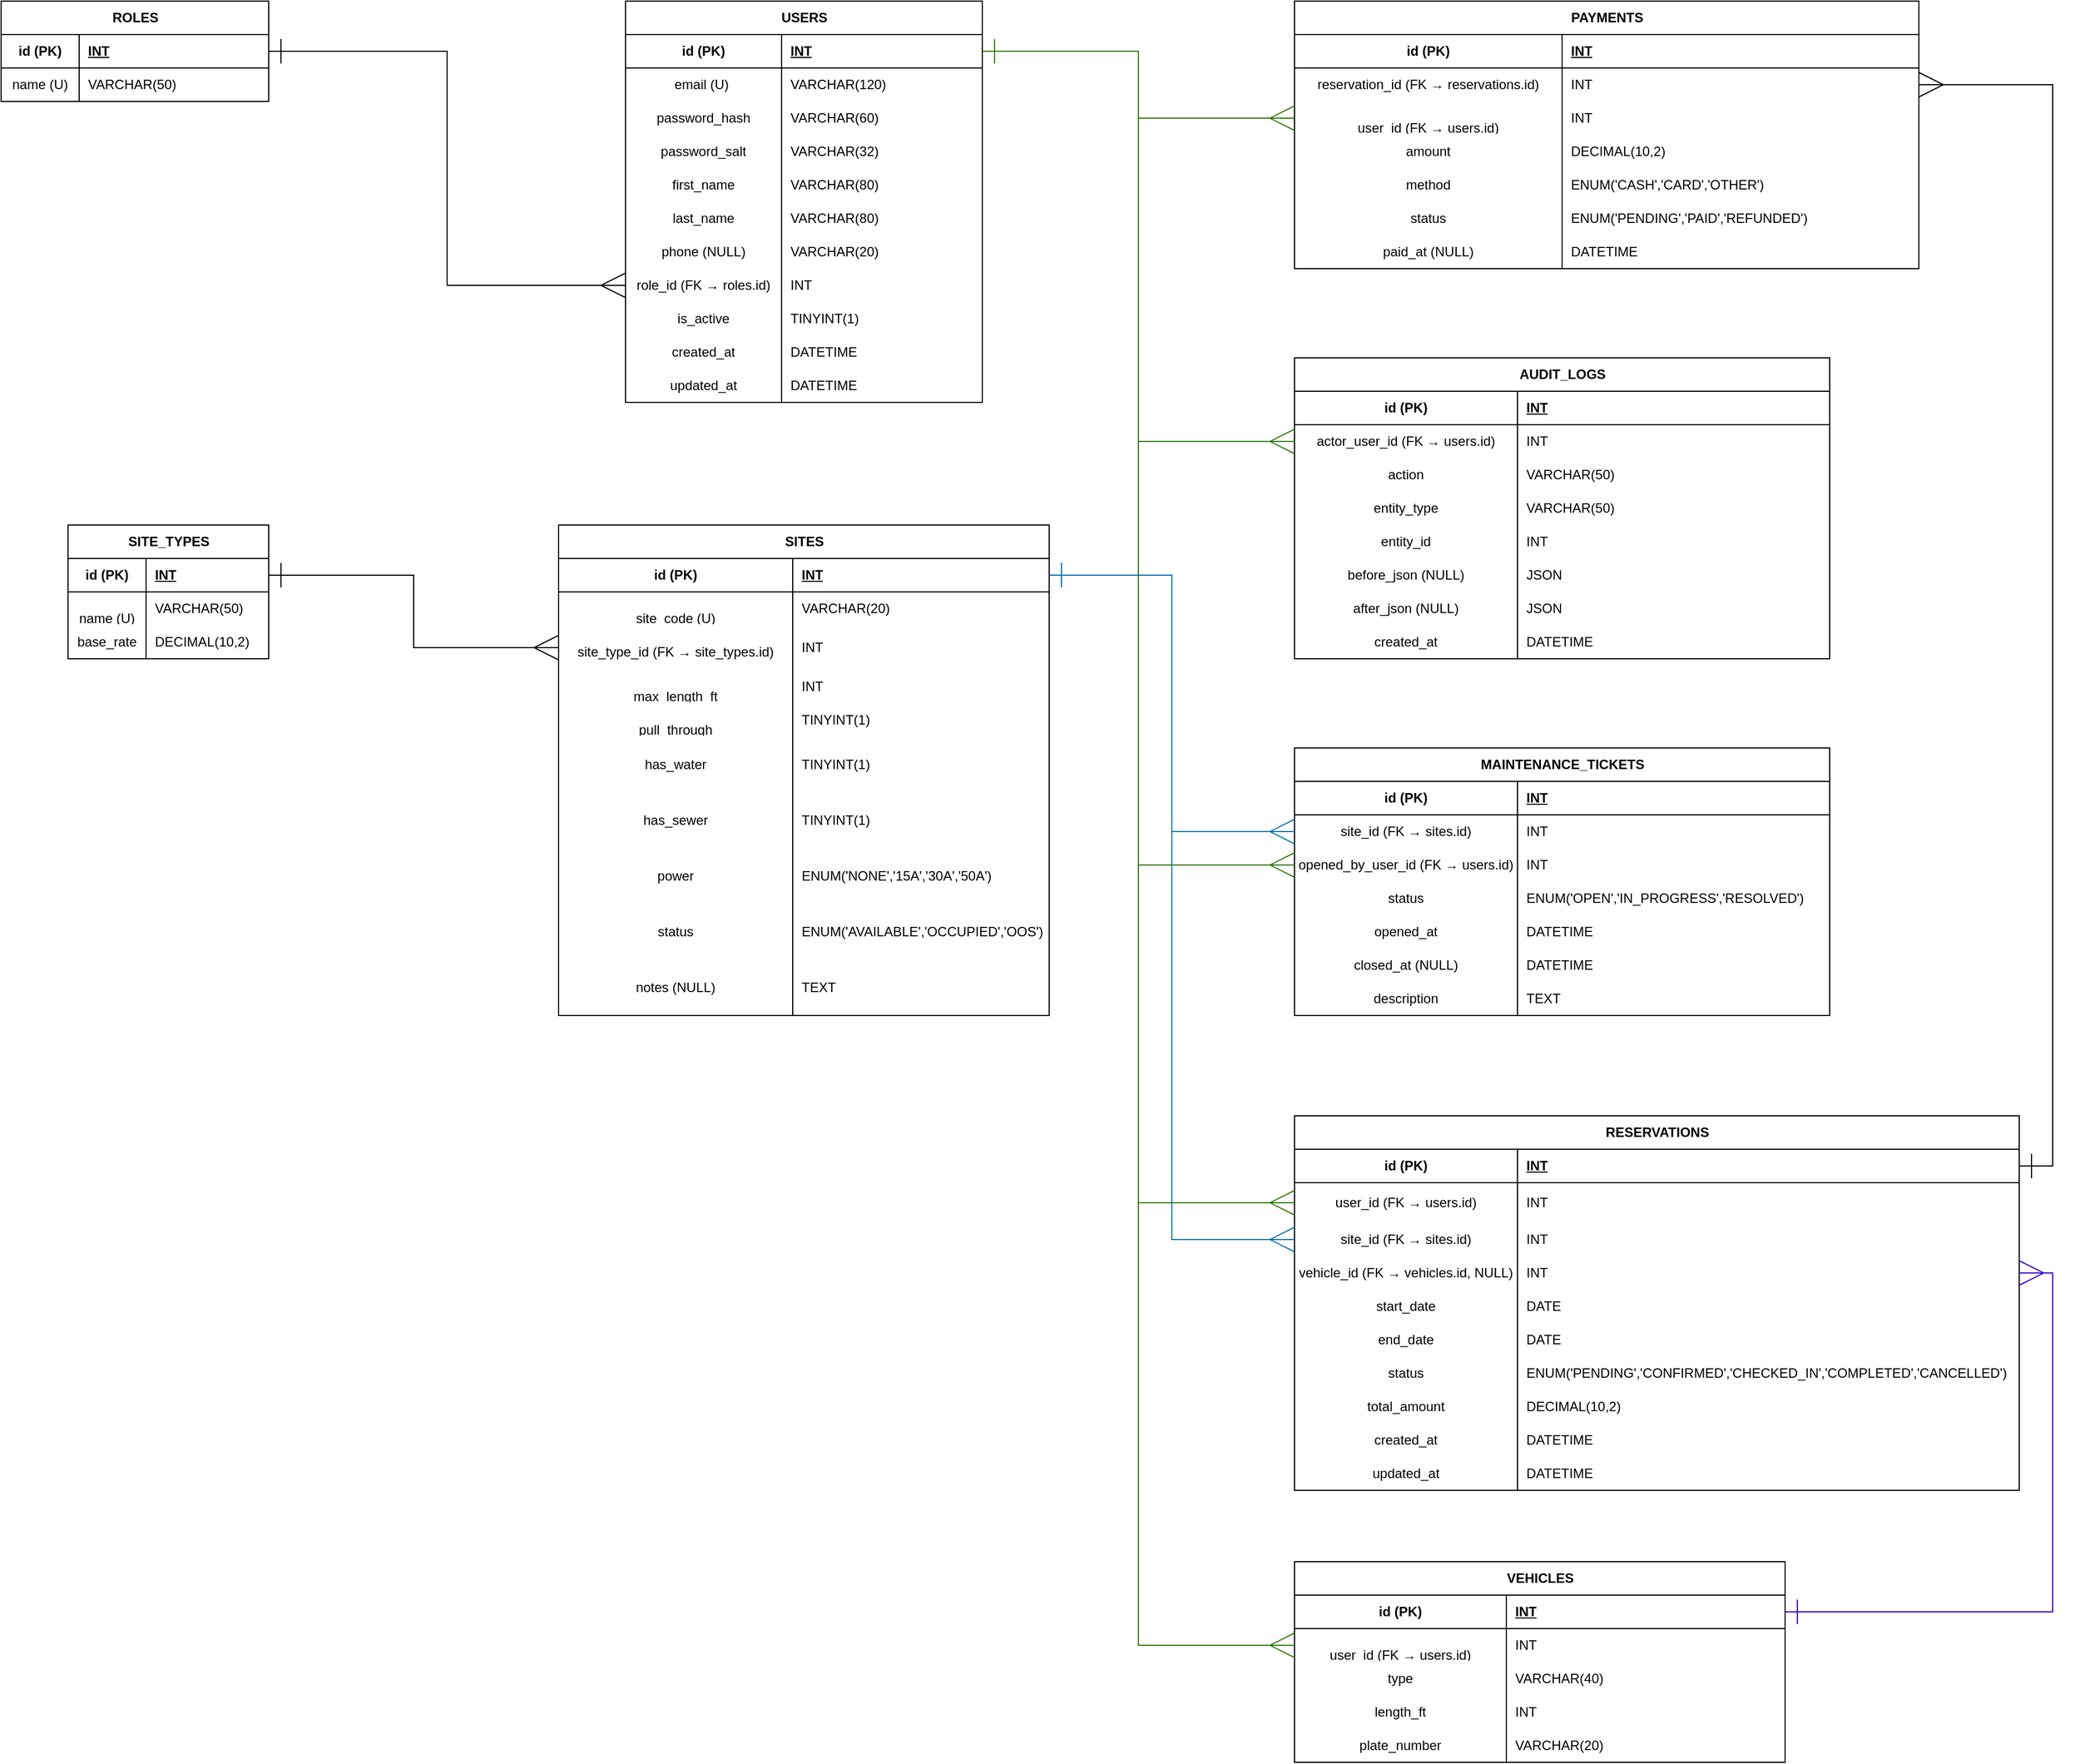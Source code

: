 <mxfile version="28.2.8">
  <diagram id="rv-park-erd" name="ERD">
    <mxGraphModel dx="3325" dy="1603" grid="1" gridSize="10" guides="1" tooltips="1" connect="1" arrows="1" fold="1" page="1" pageScale="1" pageWidth="1169" pageHeight="827" math="0" shadow="0">
      <root>
        <mxCell id="0" />
        <mxCell id="1" parent="0" />
        <mxCell id="4czkUD2vSxhfIlup66Cm-30" value="MAINTENANCE_TICKETS" style="shape=table;startSize=30;container=1;collapsible=1;childLayout=tableLayout;fixedRows=1;rowLines=0;fontStyle=1;align=center;resizeLast=1;html=1;" parent="1" vertex="1">
          <mxGeometry x="180" y="-90" width="480" height="240" as="geometry" />
        </mxCell>
        <mxCell id="4czkUD2vSxhfIlup66Cm-31" value="" style="shape=tableRow;horizontal=0;startSize=0;swimlaneHead=0;swimlaneBody=0;fillColor=none;collapsible=0;dropTarget=0;points=[[0,0.5],[1,0.5]];portConstraint=eastwest;top=0;left=0;right=0;bottom=1;" parent="4czkUD2vSxhfIlup66Cm-30" vertex="1">
          <mxGeometry y="30" width="480" height="30" as="geometry" />
        </mxCell>
        <mxCell id="4czkUD2vSxhfIlup66Cm-32" value="id (PK)" style="shape=partialRectangle;connectable=0;fillColor=none;top=0;left=0;bottom=0;right=0;fontStyle=1;overflow=hidden;whiteSpace=wrap;html=1;" parent="4czkUD2vSxhfIlup66Cm-31" vertex="1">
          <mxGeometry width="200" height="30" as="geometry">
            <mxRectangle width="200" height="30" as="alternateBounds" />
          </mxGeometry>
        </mxCell>
        <mxCell id="4czkUD2vSxhfIlup66Cm-33" value="INT" style="shape=partialRectangle;connectable=0;fillColor=none;top=0;left=0;bottom=0;right=0;align=left;spacingLeft=6;fontStyle=5;overflow=hidden;whiteSpace=wrap;html=1;" parent="4czkUD2vSxhfIlup66Cm-31" vertex="1">
          <mxGeometry x="200" width="280" height="30" as="geometry">
            <mxRectangle width="280" height="30" as="alternateBounds" />
          </mxGeometry>
        </mxCell>
        <mxCell id="4czkUD2vSxhfIlup66Cm-34" value="" style="shape=tableRow;horizontal=0;startSize=0;swimlaneHead=0;swimlaneBody=0;fillColor=none;collapsible=0;dropTarget=0;points=[[0,0.5],[1,0.5]];portConstraint=eastwest;top=0;left=0;right=0;bottom=0;" parent="4czkUD2vSxhfIlup66Cm-30" vertex="1">
          <mxGeometry y="60" width="480" height="30" as="geometry" />
        </mxCell>
        <mxCell id="4czkUD2vSxhfIlup66Cm-35" value="site_id (FK → sites.id)" style="shape=partialRectangle;connectable=0;fillColor=none;top=0;left=0;bottom=0;right=0;editable=1;overflow=hidden;whiteSpace=wrap;html=1;" parent="4czkUD2vSxhfIlup66Cm-34" vertex="1">
          <mxGeometry width="200" height="30" as="geometry">
            <mxRectangle width="200" height="30" as="alternateBounds" />
          </mxGeometry>
        </mxCell>
        <mxCell id="4czkUD2vSxhfIlup66Cm-36" value="INT" style="shape=partialRectangle;connectable=0;fillColor=none;top=0;left=0;bottom=0;right=0;align=left;spacingLeft=6;overflow=hidden;whiteSpace=wrap;html=1;" parent="4czkUD2vSxhfIlup66Cm-34" vertex="1">
          <mxGeometry x="200" width="280" height="30" as="geometry">
            <mxRectangle width="280" height="30" as="alternateBounds" />
          </mxGeometry>
        </mxCell>
        <mxCell id="4czkUD2vSxhfIlup66Cm-37" value="" style="shape=tableRow;horizontal=0;startSize=0;swimlaneHead=0;swimlaneBody=0;fillColor=none;collapsible=0;dropTarget=0;points=[[0,0.5],[1,0.5]];portConstraint=eastwest;top=0;left=0;right=0;bottom=0;" parent="4czkUD2vSxhfIlup66Cm-30" vertex="1">
          <mxGeometry y="90" width="480" height="30" as="geometry" />
        </mxCell>
        <mxCell id="4czkUD2vSxhfIlup66Cm-38" value="opened_by_user_id (FK → users.id)" style="shape=partialRectangle;connectable=0;fillColor=none;top=0;left=0;bottom=0;right=0;editable=1;overflow=hidden;whiteSpace=wrap;html=1;" parent="4czkUD2vSxhfIlup66Cm-37" vertex="1">
          <mxGeometry width="200" height="30" as="geometry">
            <mxRectangle width="200" height="30" as="alternateBounds" />
          </mxGeometry>
        </mxCell>
        <mxCell id="4czkUD2vSxhfIlup66Cm-39" value="INT" style="shape=partialRectangle;connectable=0;fillColor=none;top=0;left=0;bottom=0;right=0;align=left;spacingLeft=6;overflow=hidden;whiteSpace=wrap;html=1;" parent="4czkUD2vSxhfIlup66Cm-37" vertex="1">
          <mxGeometry x="200" width="280" height="30" as="geometry">
            <mxRectangle width="280" height="30" as="alternateBounds" />
          </mxGeometry>
        </mxCell>
        <mxCell id="4czkUD2vSxhfIlup66Cm-40" value="" style="shape=tableRow;horizontal=0;startSize=0;swimlaneHead=0;swimlaneBody=0;fillColor=none;collapsible=0;dropTarget=0;points=[[0,0.5],[1,0.5]];portConstraint=eastwest;top=0;left=0;right=0;bottom=0;" parent="4czkUD2vSxhfIlup66Cm-30" vertex="1">
          <mxGeometry y="120" width="480" height="30" as="geometry" />
        </mxCell>
        <mxCell id="4czkUD2vSxhfIlup66Cm-41" value="status" style="shape=partialRectangle;connectable=0;fillColor=none;top=0;left=0;bottom=0;right=0;editable=1;overflow=hidden;whiteSpace=wrap;html=1;" parent="4czkUD2vSxhfIlup66Cm-40" vertex="1">
          <mxGeometry width="200" height="30" as="geometry">
            <mxRectangle width="200" height="30" as="alternateBounds" />
          </mxGeometry>
        </mxCell>
        <mxCell id="4czkUD2vSxhfIlup66Cm-42" value="ENUM(&#39;OPEN&#39;,&#39;IN_PROGRESS&#39;,&#39;RESOLVED&#39;)" style="shape=partialRectangle;connectable=0;fillColor=none;top=0;left=0;bottom=0;right=0;align=left;spacingLeft=6;overflow=hidden;whiteSpace=wrap;html=1;" parent="4czkUD2vSxhfIlup66Cm-40" vertex="1">
          <mxGeometry x="200" width="280" height="30" as="geometry">
            <mxRectangle width="280" height="30" as="alternateBounds" />
          </mxGeometry>
        </mxCell>
        <mxCell id="xhEz4c3kliVxSLjDMBQh-70" value="" style="shape=tableRow;horizontal=0;startSize=0;swimlaneHead=0;swimlaneBody=0;fillColor=none;collapsible=0;dropTarget=0;points=[[0,0.5],[1,0.5]];portConstraint=eastwest;top=0;left=0;right=0;bottom=0;" vertex="1" parent="4czkUD2vSxhfIlup66Cm-30">
          <mxGeometry y="150" width="480" height="30" as="geometry" />
        </mxCell>
        <mxCell id="xhEz4c3kliVxSLjDMBQh-71" value="opened_at" style="shape=partialRectangle;connectable=0;fillColor=none;top=0;left=0;bottom=0;right=0;editable=1;overflow=hidden;whiteSpace=wrap;html=1;" vertex="1" parent="xhEz4c3kliVxSLjDMBQh-70">
          <mxGeometry width="200" height="30" as="geometry">
            <mxRectangle width="200" height="30" as="alternateBounds" />
          </mxGeometry>
        </mxCell>
        <mxCell id="xhEz4c3kliVxSLjDMBQh-72" value="DATETIME" style="shape=partialRectangle;connectable=0;fillColor=none;top=0;left=0;bottom=0;right=0;align=left;spacingLeft=6;overflow=hidden;whiteSpace=wrap;html=1;" vertex="1" parent="xhEz4c3kliVxSLjDMBQh-70">
          <mxGeometry x="200" width="280" height="30" as="geometry">
            <mxRectangle width="280" height="30" as="alternateBounds" />
          </mxGeometry>
        </mxCell>
        <mxCell id="xhEz4c3kliVxSLjDMBQh-73" value="" style="shape=tableRow;horizontal=0;startSize=0;swimlaneHead=0;swimlaneBody=0;fillColor=none;collapsible=0;dropTarget=0;points=[[0,0.5],[1,0.5]];portConstraint=eastwest;top=0;left=0;right=0;bottom=0;" vertex="1" parent="4czkUD2vSxhfIlup66Cm-30">
          <mxGeometry y="180" width="480" height="30" as="geometry" />
        </mxCell>
        <mxCell id="xhEz4c3kliVxSLjDMBQh-74" value="closed_at (NULL)" style="shape=partialRectangle;connectable=0;fillColor=none;top=0;left=0;bottom=0;right=0;editable=1;overflow=hidden;whiteSpace=wrap;html=1;" vertex="1" parent="xhEz4c3kliVxSLjDMBQh-73">
          <mxGeometry width="200" height="30" as="geometry">
            <mxRectangle width="200" height="30" as="alternateBounds" />
          </mxGeometry>
        </mxCell>
        <mxCell id="xhEz4c3kliVxSLjDMBQh-75" value="DATETIME" style="shape=partialRectangle;connectable=0;fillColor=none;top=0;left=0;bottom=0;right=0;align=left;spacingLeft=6;overflow=hidden;whiteSpace=wrap;html=1;" vertex="1" parent="xhEz4c3kliVxSLjDMBQh-73">
          <mxGeometry x="200" width="280" height="30" as="geometry">
            <mxRectangle width="280" height="30" as="alternateBounds" />
          </mxGeometry>
        </mxCell>
        <mxCell id="xhEz4c3kliVxSLjDMBQh-76" value="" style="shape=tableRow;horizontal=0;startSize=0;swimlaneHead=0;swimlaneBody=0;fillColor=none;collapsible=0;dropTarget=0;points=[[0,0.5],[1,0.5]];portConstraint=eastwest;top=0;left=0;right=0;bottom=0;" vertex="1" parent="4czkUD2vSxhfIlup66Cm-30">
          <mxGeometry y="210" width="480" height="30" as="geometry" />
        </mxCell>
        <mxCell id="xhEz4c3kliVxSLjDMBQh-77" value="description" style="shape=partialRectangle;connectable=0;fillColor=none;top=0;left=0;bottom=0;right=0;editable=1;overflow=hidden;whiteSpace=wrap;html=1;" vertex="1" parent="xhEz4c3kliVxSLjDMBQh-76">
          <mxGeometry width="200" height="30" as="geometry">
            <mxRectangle width="200" height="30" as="alternateBounds" />
          </mxGeometry>
        </mxCell>
        <mxCell id="xhEz4c3kliVxSLjDMBQh-78" value="TEXT" style="shape=partialRectangle;connectable=0;fillColor=none;top=0;left=0;bottom=0;right=0;align=left;spacingLeft=6;overflow=hidden;whiteSpace=wrap;html=1;" vertex="1" parent="xhEz4c3kliVxSLjDMBQh-76">
          <mxGeometry x="200" width="280" height="30" as="geometry">
            <mxRectangle width="280" height="30" as="alternateBounds" />
          </mxGeometry>
        </mxCell>
        <mxCell id="4czkUD2vSxhfIlup66Cm-43" value="RESERVATIONS" style="shape=table;startSize=30;container=1;collapsible=1;childLayout=tableLayout;fixedRows=1;rowLines=0;fontStyle=1;align=center;resizeLast=1;html=1;" parent="1" vertex="1">
          <mxGeometry x="180" y="240" width="650" height="336" as="geometry" />
        </mxCell>
        <mxCell id="4czkUD2vSxhfIlup66Cm-44" value="" style="shape=tableRow;horizontal=0;startSize=0;swimlaneHead=0;swimlaneBody=0;fillColor=none;collapsible=0;dropTarget=0;points=[[0,0.5],[1,0.5]];portConstraint=eastwest;top=0;left=0;right=0;bottom=1;" parent="4czkUD2vSxhfIlup66Cm-43" vertex="1">
          <mxGeometry y="30" width="650" height="30" as="geometry" />
        </mxCell>
        <mxCell id="4czkUD2vSxhfIlup66Cm-45" value="id (PK)" style="shape=partialRectangle;connectable=0;fillColor=none;top=0;left=0;bottom=0;right=0;fontStyle=1;overflow=hidden;whiteSpace=wrap;html=1;" parent="4czkUD2vSxhfIlup66Cm-44" vertex="1">
          <mxGeometry width="200" height="30" as="geometry">
            <mxRectangle width="200" height="30" as="alternateBounds" />
          </mxGeometry>
        </mxCell>
        <mxCell id="4czkUD2vSxhfIlup66Cm-46" value="INT" style="shape=partialRectangle;connectable=0;fillColor=none;top=0;left=0;bottom=0;right=0;align=left;spacingLeft=6;fontStyle=5;overflow=hidden;whiteSpace=wrap;html=1;" parent="4czkUD2vSxhfIlup66Cm-44" vertex="1">
          <mxGeometry x="200" width="450" height="30" as="geometry">
            <mxRectangle width="450" height="30" as="alternateBounds" />
          </mxGeometry>
        </mxCell>
        <mxCell id="4czkUD2vSxhfIlup66Cm-47" value="" style="shape=tableRow;horizontal=0;startSize=0;swimlaneHead=0;swimlaneBody=0;fillColor=none;collapsible=0;dropTarget=0;points=[[0,0.5],[1,0.5]];portConstraint=eastwest;top=0;left=0;right=0;bottom=0;" parent="4czkUD2vSxhfIlup66Cm-43" vertex="1">
          <mxGeometry y="60" width="650" height="36" as="geometry" />
        </mxCell>
        <mxCell id="4czkUD2vSxhfIlup66Cm-48" value="user_id (FK → users.id)" style="shape=partialRectangle;connectable=0;fillColor=none;top=0;left=0;bottom=0;right=0;editable=1;overflow=hidden;whiteSpace=wrap;html=1;" parent="4czkUD2vSxhfIlup66Cm-47" vertex="1">
          <mxGeometry width="200" height="36" as="geometry">
            <mxRectangle width="200" height="36" as="alternateBounds" />
          </mxGeometry>
        </mxCell>
        <mxCell id="4czkUD2vSxhfIlup66Cm-49" value="INT" style="shape=partialRectangle;connectable=0;fillColor=none;top=0;left=0;bottom=0;right=0;align=left;spacingLeft=6;overflow=hidden;whiteSpace=wrap;html=1;" parent="4czkUD2vSxhfIlup66Cm-47" vertex="1">
          <mxGeometry x="200" width="450" height="36" as="geometry">
            <mxRectangle width="450" height="36" as="alternateBounds" />
          </mxGeometry>
        </mxCell>
        <mxCell id="4czkUD2vSxhfIlup66Cm-50" value="" style="shape=tableRow;horizontal=0;startSize=0;swimlaneHead=0;swimlaneBody=0;fillColor=none;collapsible=0;dropTarget=0;points=[[0,0.5],[1,0.5]];portConstraint=eastwest;top=0;left=0;right=0;bottom=0;" parent="4czkUD2vSxhfIlup66Cm-43" vertex="1">
          <mxGeometry y="96" width="650" height="30" as="geometry" />
        </mxCell>
        <mxCell id="4czkUD2vSxhfIlup66Cm-51" value="site_id (FK → sites.id)" style="shape=partialRectangle;connectable=0;fillColor=none;top=0;left=0;bottom=0;right=0;editable=1;overflow=hidden;whiteSpace=wrap;html=1;" parent="4czkUD2vSxhfIlup66Cm-50" vertex="1">
          <mxGeometry width="200" height="30" as="geometry">
            <mxRectangle width="200" height="30" as="alternateBounds" />
          </mxGeometry>
        </mxCell>
        <mxCell id="4czkUD2vSxhfIlup66Cm-52" value="INT" style="shape=partialRectangle;connectable=0;fillColor=none;top=0;left=0;bottom=0;right=0;align=left;spacingLeft=6;overflow=hidden;whiteSpace=wrap;html=1;" parent="4czkUD2vSxhfIlup66Cm-50" vertex="1">
          <mxGeometry x="200" width="450" height="30" as="geometry">
            <mxRectangle width="450" height="30" as="alternateBounds" />
          </mxGeometry>
        </mxCell>
        <mxCell id="4czkUD2vSxhfIlup66Cm-53" value="" style="shape=tableRow;horizontal=0;startSize=0;swimlaneHead=0;swimlaneBody=0;fillColor=none;collapsible=0;dropTarget=0;points=[[0,0.5],[1,0.5]];portConstraint=eastwest;top=0;left=0;right=0;bottom=0;" parent="4czkUD2vSxhfIlup66Cm-43" vertex="1">
          <mxGeometry y="126" width="650" height="30" as="geometry" />
        </mxCell>
        <mxCell id="4czkUD2vSxhfIlup66Cm-54" value="vehicle_id (FK → vehicles.id, NULL)" style="shape=partialRectangle;connectable=0;fillColor=none;top=0;left=0;bottom=0;right=0;editable=1;overflow=hidden;whiteSpace=wrap;html=1;" parent="4czkUD2vSxhfIlup66Cm-53" vertex="1">
          <mxGeometry width="200" height="30" as="geometry">
            <mxRectangle width="200" height="30" as="alternateBounds" />
          </mxGeometry>
        </mxCell>
        <mxCell id="4czkUD2vSxhfIlup66Cm-55" value="INT" style="shape=partialRectangle;connectable=0;fillColor=none;top=0;left=0;bottom=0;right=0;align=left;spacingLeft=6;overflow=hidden;whiteSpace=wrap;html=1;" parent="4czkUD2vSxhfIlup66Cm-53" vertex="1">
          <mxGeometry x="200" width="450" height="30" as="geometry">
            <mxRectangle width="450" height="30" as="alternateBounds" />
          </mxGeometry>
        </mxCell>
        <mxCell id="xhEz4c3kliVxSLjDMBQh-43" value="" style="shape=tableRow;horizontal=0;startSize=0;swimlaneHead=0;swimlaneBody=0;fillColor=none;collapsible=0;dropTarget=0;points=[[0,0.5],[1,0.5]];portConstraint=eastwest;top=0;left=0;right=0;bottom=0;" vertex="1" parent="4czkUD2vSxhfIlup66Cm-43">
          <mxGeometry y="156" width="650" height="30" as="geometry" />
        </mxCell>
        <mxCell id="xhEz4c3kliVxSLjDMBQh-44" value="start_date" style="shape=partialRectangle;connectable=0;fillColor=none;top=0;left=0;bottom=0;right=0;editable=1;overflow=hidden;whiteSpace=wrap;html=1;" vertex="1" parent="xhEz4c3kliVxSLjDMBQh-43">
          <mxGeometry width="200" height="30" as="geometry">
            <mxRectangle width="200" height="30" as="alternateBounds" />
          </mxGeometry>
        </mxCell>
        <mxCell id="xhEz4c3kliVxSLjDMBQh-45" value="DATE" style="shape=partialRectangle;connectable=0;fillColor=none;top=0;left=0;bottom=0;right=0;align=left;spacingLeft=6;overflow=hidden;whiteSpace=wrap;html=1;" vertex="1" parent="xhEz4c3kliVxSLjDMBQh-43">
          <mxGeometry x="200" width="450" height="30" as="geometry">
            <mxRectangle width="450" height="30" as="alternateBounds" />
          </mxGeometry>
        </mxCell>
        <mxCell id="xhEz4c3kliVxSLjDMBQh-46" value="" style="shape=tableRow;horizontal=0;startSize=0;swimlaneHead=0;swimlaneBody=0;fillColor=none;collapsible=0;dropTarget=0;points=[[0,0.5],[1,0.5]];portConstraint=eastwest;top=0;left=0;right=0;bottom=0;" vertex="1" parent="4czkUD2vSxhfIlup66Cm-43">
          <mxGeometry y="186" width="650" height="30" as="geometry" />
        </mxCell>
        <mxCell id="xhEz4c3kliVxSLjDMBQh-47" value="end_date" style="shape=partialRectangle;connectable=0;fillColor=none;top=0;left=0;bottom=0;right=0;editable=1;overflow=hidden;whiteSpace=wrap;html=1;" vertex="1" parent="xhEz4c3kliVxSLjDMBQh-46">
          <mxGeometry width="200" height="30" as="geometry">
            <mxRectangle width="200" height="30" as="alternateBounds" />
          </mxGeometry>
        </mxCell>
        <mxCell id="xhEz4c3kliVxSLjDMBQh-48" value="DATE" style="shape=partialRectangle;connectable=0;fillColor=none;top=0;left=0;bottom=0;right=0;align=left;spacingLeft=6;overflow=hidden;whiteSpace=wrap;html=1;" vertex="1" parent="xhEz4c3kliVxSLjDMBQh-46">
          <mxGeometry x="200" width="450" height="30" as="geometry">
            <mxRectangle width="450" height="30" as="alternateBounds" />
          </mxGeometry>
        </mxCell>
        <mxCell id="xhEz4c3kliVxSLjDMBQh-49" value="" style="shape=tableRow;horizontal=0;startSize=0;swimlaneHead=0;swimlaneBody=0;fillColor=none;collapsible=0;dropTarget=0;points=[[0,0.5],[1,0.5]];portConstraint=eastwest;top=0;left=0;right=0;bottom=0;" vertex="1" parent="4czkUD2vSxhfIlup66Cm-43">
          <mxGeometry y="216" width="650" height="30" as="geometry" />
        </mxCell>
        <mxCell id="xhEz4c3kliVxSLjDMBQh-50" value="status" style="shape=partialRectangle;connectable=0;fillColor=none;top=0;left=0;bottom=0;right=0;editable=1;overflow=hidden;whiteSpace=wrap;html=1;" vertex="1" parent="xhEz4c3kliVxSLjDMBQh-49">
          <mxGeometry width="200" height="30" as="geometry">
            <mxRectangle width="200" height="30" as="alternateBounds" />
          </mxGeometry>
        </mxCell>
        <mxCell id="xhEz4c3kliVxSLjDMBQh-51" value="ENUM(&#39;PENDING&#39;,&#39;CONFIRMED&#39;,&#39;CHECKED_IN&#39;,&#39;COMPLETED&#39;,&#39;CANCELLED&#39;)" style="shape=partialRectangle;connectable=0;fillColor=none;top=0;left=0;bottom=0;right=0;align=left;spacingLeft=6;overflow=hidden;whiteSpace=wrap;html=1;" vertex="1" parent="xhEz4c3kliVxSLjDMBQh-49">
          <mxGeometry x="200" width="450" height="30" as="geometry">
            <mxRectangle width="450" height="30" as="alternateBounds" />
          </mxGeometry>
        </mxCell>
        <mxCell id="xhEz4c3kliVxSLjDMBQh-52" value="" style="shape=tableRow;horizontal=0;startSize=0;swimlaneHead=0;swimlaneBody=0;fillColor=none;collapsible=0;dropTarget=0;points=[[0,0.5],[1,0.5]];portConstraint=eastwest;top=0;left=0;right=0;bottom=0;" vertex="1" parent="4czkUD2vSxhfIlup66Cm-43">
          <mxGeometry y="246" width="650" height="30" as="geometry" />
        </mxCell>
        <mxCell id="xhEz4c3kliVxSLjDMBQh-53" value="total_amount" style="shape=partialRectangle;connectable=0;fillColor=none;top=0;left=0;bottom=0;right=0;editable=1;overflow=hidden;whiteSpace=wrap;html=1;" vertex="1" parent="xhEz4c3kliVxSLjDMBQh-52">
          <mxGeometry width="200" height="30" as="geometry">
            <mxRectangle width="200" height="30" as="alternateBounds" />
          </mxGeometry>
        </mxCell>
        <mxCell id="xhEz4c3kliVxSLjDMBQh-54" value="DECIMAL(10,2)" style="shape=partialRectangle;connectable=0;fillColor=none;top=0;left=0;bottom=0;right=0;align=left;spacingLeft=6;overflow=hidden;whiteSpace=wrap;html=1;" vertex="1" parent="xhEz4c3kliVxSLjDMBQh-52">
          <mxGeometry x="200" width="450" height="30" as="geometry">
            <mxRectangle width="450" height="30" as="alternateBounds" />
          </mxGeometry>
        </mxCell>
        <mxCell id="xhEz4c3kliVxSLjDMBQh-55" value="" style="shape=tableRow;horizontal=0;startSize=0;swimlaneHead=0;swimlaneBody=0;fillColor=none;collapsible=0;dropTarget=0;points=[[0,0.5],[1,0.5]];portConstraint=eastwest;top=0;left=0;right=0;bottom=0;" vertex="1" parent="4czkUD2vSxhfIlup66Cm-43">
          <mxGeometry y="276" width="650" height="30" as="geometry" />
        </mxCell>
        <mxCell id="xhEz4c3kliVxSLjDMBQh-56" value="created_at" style="shape=partialRectangle;connectable=0;fillColor=none;top=0;left=0;bottom=0;right=0;editable=1;overflow=hidden;whiteSpace=wrap;html=1;" vertex="1" parent="xhEz4c3kliVxSLjDMBQh-55">
          <mxGeometry width="200" height="30" as="geometry">
            <mxRectangle width="200" height="30" as="alternateBounds" />
          </mxGeometry>
        </mxCell>
        <mxCell id="xhEz4c3kliVxSLjDMBQh-57" value="DATETIME" style="shape=partialRectangle;connectable=0;fillColor=none;top=0;left=0;bottom=0;right=0;align=left;spacingLeft=6;overflow=hidden;whiteSpace=wrap;html=1;" vertex="1" parent="xhEz4c3kliVxSLjDMBQh-55">
          <mxGeometry x="200" width="450" height="30" as="geometry">
            <mxRectangle width="450" height="30" as="alternateBounds" />
          </mxGeometry>
        </mxCell>
        <mxCell id="xhEz4c3kliVxSLjDMBQh-58" value="" style="shape=tableRow;horizontal=0;startSize=0;swimlaneHead=0;swimlaneBody=0;fillColor=none;collapsible=0;dropTarget=0;points=[[0,0.5],[1,0.5]];portConstraint=eastwest;top=0;left=0;right=0;bottom=0;" vertex="1" parent="4czkUD2vSxhfIlup66Cm-43">
          <mxGeometry y="306" width="650" height="30" as="geometry" />
        </mxCell>
        <mxCell id="xhEz4c3kliVxSLjDMBQh-59" value="updated_at" style="shape=partialRectangle;connectable=0;fillColor=none;top=0;left=0;bottom=0;right=0;editable=1;overflow=hidden;whiteSpace=wrap;html=1;" vertex="1" parent="xhEz4c3kliVxSLjDMBQh-58">
          <mxGeometry width="200" height="30" as="geometry">
            <mxRectangle width="200" height="30" as="alternateBounds" />
          </mxGeometry>
        </mxCell>
        <mxCell id="xhEz4c3kliVxSLjDMBQh-60" value="DATETIME" style="shape=partialRectangle;connectable=0;fillColor=none;top=0;left=0;bottom=0;right=0;align=left;spacingLeft=6;overflow=hidden;whiteSpace=wrap;html=1;" vertex="1" parent="xhEz4c3kliVxSLjDMBQh-58">
          <mxGeometry x="200" width="450" height="30" as="geometry">
            <mxRectangle width="450" height="30" as="alternateBounds" />
          </mxGeometry>
        </mxCell>
        <mxCell id="4czkUD2vSxhfIlup66Cm-56" value="SITES" style="shape=table;startSize=30;container=1;collapsible=1;childLayout=tableLayout;fixedRows=1;rowLines=0;fontStyle=1;align=center;resizeLast=1;html=1;" parent="1" vertex="1">
          <mxGeometry x="-480" y="-290" width="440" height="440" as="geometry" />
        </mxCell>
        <mxCell id="4czkUD2vSxhfIlup66Cm-57" value="" style="shape=tableRow;horizontal=0;startSize=0;swimlaneHead=0;swimlaneBody=0;fillColor=none;collapsible=0;dropTarget=0;points=[[0,0.5],[1,0.5]];portConstraint=eastwest;top=0;left=0;right=0;bottom=1;" parent="4czkUD2vSxhfIlup66Cm-56" vertex="1">
          <mxGeometry y="30" width="440" height="30" as="geometry" />
        </mxCell>
        <mxCell id="4czkUD2vSxhfIlup66Cm-58" value="id (PK)" style="shape=partialRectangle;connectable=0;fillColor=none;top=0;left=0;bottom=0;right=0;fontStyle=1;overflow=hidden;whiteSpace=wrap;html=1;" parent="4czkUD2vSxhfIlup66Cm-57" vertex="1">
          <mxGeometry width="210" height="30" as="geometry">
            <mxRectangle width="210" height="30" as="alternateBounds" />
          </mxGeometry>
        </mxCell>
        <mxCell id="4czkUD2vSxhfIlup66Cm-59" value="INT" style="shape=partialRectangle;connectable=0;fillColor=none;top=0;left=0;bottom=0;right=0;align=left;spacingLeft=6;fontStyle=5;overflow=hidden;whiteSpace=wrap;html=1;" parent="4czkUD2vSxhfIlup66Cm-57" vertex="1">
          <mxGeometry x="210" width="230" height="30" as="geometry">
            <mxRectangle width="230" height="30" as="alternateBounds" />
          </mxGeometry>
        </mxCell>
        <mxCell id="4czkUD2vSxhfIlup66Cm-60" value="" style="shape=tableRow;horizontal=0;startSize=0;swimlaneHead=0;swimlaneBody=0;fillColor=none;collapsible=0;dropTarget=0;points=[[0,0.5],[1,0.5]];portConstraint=eastwest;top=0;left=0;right=0;bottom=0;" parent="4czkUD2vSxhfIlup66Cm-56" vertex="1">
          <mxGeometry y="60" width="440" height="30" as="geometry" />
        </mxCell>
        <mxCell id="4czkUD2vSxhfIlup66Cm-61" value="&#xa;site_code (U)&#xa;&#xa;" style="shape=partialRectangle;connectable=0;fillColor=none;top=0;left=0;bottom=0;right=0;editable=1;overflow=hidden;whiteSpace=wrap;html=1;" parent="4czkUD2vSxhfIlup66Cm-60" vertex="1">
          <mxGeometry width="210" height="30" as="geometry">
            <mxRectangle width="210" height="30" as="alternateBounds" />
          </mxGeometry>
        </mxCell>
        <mxCell id="4czkUD2vSxhfIlup66Cm-62" value="VARCHAR(20)" style="shape=partialRectangle;connectable=0;fillColor=none;top=0;left=0;bottom=0;right=0;align=left;spacingLeft=6;overflow=hidden;whiteSpace=wrap;html=1;" parent="4czkUD2vSxhfIlup66Cm-60" vertex="1">
          <mxGeometry x="210" width="230" height="30" as="geometry">
            <mxRectangle width="230" height="30" as="alternateBounds" />
          </mxGeometry>
        </mxCell>
        <mxCell id="4czkUD2vSxhfIlup66Cm-63" value="" style="shape=tableRow;horizontal=0;startSize=0;swimlaneHead=0;swimlaneBody=0;fillColor=none;collapsible=0;dropTarget=0;points=[[0,0.5],[1,0.5]];portConstraint=eastwest;top=0;left=0;right=0;bottom=0;" parent="4czkUD2vSxhfIlup66Cm-56" vertex="1">
          <mxGeometry y="90" width="440" height="40" as="geometry" />
        </mxCell>
        <UserObject label="&#xa;site_type_id (FK → site_types.id)&#xa;&#xa;" link="&#xa;site_type_id (FK → site_types.id)&#xa;&#xa;" id="4czkUD2vSxhfIlup66Cm-64">
          <mxCell style="shape=partialRectangle;connectable=0;fillColor=none;top=0;left=0;bottom=0;right=0;editable=1;overflow=hidden;whiteSpace=wrap;html=1;" parent="4czkUD2vSxhfIlup66Cm-63" vertex="1">
            <mxGeometry width="210" height="40" as="geometry">
              <mxRectangle width="210" height="40" as="alternateBounds" />
            </mxGeometry>
          </mxCell>
        </UserObject>
        <mxCell id="4czkUD2vSxhfIlup66Cm-65" value="INT" style="shape=partialRectangle;connectable=0;fillColor=none;top=0;left=0;bottom=0;right=0;align=left;spacingLeft=6;overflow=hidden;whiteSpace=wrap;html=1;" parent="4czkUD2vSxhfIlup66Cm-63" vertex="1">
          <mxGeometry x="210" width="230" height="40" as="geometry">
            <mxRectangle width="230" height="40" as="alternateBounds" />
          </mxGeometry>
        </mxCell>
        <mxCell id="4czkUD2vSxhfIlup66Cm-66" value="" style="shape=tableRow;horizontal=0;startSize=0;swimlaneHead=0;swimlaneBody=0;fillColor=none;collapsible=0;dropTarget=0;points=[[0,0.5],[1,0.5]];portConstraint=eastwest;top=0;left=0;right=0;bottom=0;" parent="4czkUD2vSxhfIlup66Cm-56" vertex="1">
          <mxGeometry y="130" width="440" height="30" as="geometry" />
        </mxCell>
        <mxCell id="4czkUD2vSxhfIlup66Cm-67" value="&#xa;max_length_ft&#xa;&#xa;" style="shape=partialRectangle;connectable=0;fillColor=none;top=0;left=0;bottom=0;right=0;editable=1;overflow=hidden;whiteSpace=wrap;html=1;" parent="4czkUD2vSxhfIlup66Cm-66" vertex="1">
          <mxGeometry width="210" height="30" as="geometry">
            <mxRectangle width="210" height="30" as="alternateBounds" />
          </mxGeometry>
        </mxCell>
        <mxCell id="4czkUD2vSxhfIlup66Cm-68" value="INT" style="shape=partialRectangle;connectable=0;fillColor=none;top=0;left=0;bottom=0;right=0;align=left;spacingLeft=6;overflow=hidden;whiteSpace=wrap;html=1;" parent="4czkUD2vSxhfIlup66Cm-66" vertex="1">
          <mxGeometry x="210" width="230" height="30" as="geometry">
            <mxRectangle width="230" height="30" as="alternateBounds" />
          </mxGeometry>
        </mxCell>
        <mxCell id="xhEz4c3kliVxSLjDMBQh-22" value="" style="shape=tableRow;horizontal=0;startSize=0;swimlaneHead=0;swimlaneBody=0;fillColor=none;collapsible=0;dropTarget=0;points=[[0,0.5],[1,0.5]];portConstraint=eastwest;top=0;left=0;right=0;bottom=0;" vertex="1" parent="4czkUD2vSxhfIlup66Cm-56">
          <mxGeometry y="160" width="440" height="30" as="geometry" />
        </mxCell>
        <mxCell id="xhEz4c3kliVxSLjDMBQh-23" value="&#xa;pull_through&#xa;&#xa;" style="shape=partialRectangle;connectable=0;fillColor=none;top=0;left=0;bottom=0;right=0;editable=1;overflow=hidden;whiteSpace=wrap;html=1;" vertex="1" parent="xhEz4c3kliVxSLjDMBQh-22">
          <mxGeometry width="210" height="30" as="geometry">
            <mxRectangle width="210" height="30" as="alternateBounds" />
          </mxGeometry>
        </mxCell>
        <mxCell id="xhEz4c3kliVxSLjDMBQh-24" value="TINYINT(1)" style="shape=partialRectangle;connectable=0;fillColor=none;top=0;left=0;bottom=0;right=0;align=left;spacingLeft=6;overflow=hidden;whiteSpace=wrap;html=1;" vertex="1" parent="xhEz4c3kliVxSLjDMBQh-22">
          <mxGeometry x="210" width="230" height="30" as="geometry">
            <mxRectangle width="230" height="30" as="alternateBounds" />
          </mxGeometry>
        </mxCell>
        <mxCell id="xhEz4c3kliVxSLjDMBQh-25" value="" style="shape=tableRow;horizontal=0;startSize=0;swimlaneHead=0;swimlaneBody=0;fillColor=none;collapsible=0;dropTarget=0;points=[[0,0.5],[1,0.5]];portConstraint=eastwest;top=0;left=0;right=0;bottom=0;" vertex="1" parent="4czkUD2vSxhfIlup66Cm-56">
          <mxGeometry y="190" width="440" height="50" as="geometry" />
        </mxCell>
        <mxCell id="xhEz4c3kliVxSLjDMBQh-26" value="has_water" style="shape=partialRectangle;connectable=0;fillColor=none;top=0;left=0;bottom=0;right=0;editable=1;overflow=hidden;whiteSpace=wrap;html=1;" vertex="1" parent="xhEz4c3kliVxSLjDMBQh-25">
          <mxGeometry width="210" height="50" as="geometry">
            <mxRectangle width="210" height="50" as="alternateBounds" />
          </mxGeometry>
        </mxCell>
        <mxCell id="xhEz4c3kliVxSLjDMBQh-27" value="TINYINT(1)" style="shape=partialRectangle;connectable=0;fillColor=none;top=0;left=0;bottom=0;right=0;align=left;spacingLeft=6;overflow=hidden;whiteSpace=wrap;html=1;" vertex="1" parent="xhEz4c3kliVxSLjDMBQh-25">
          <mxGeometry x="210" width="230" height="50" as="geometry">
            <mxRectangle width="230" height="50" as="alternateBounds" />
          </mxGeometry>
        </mxCell>
        <mxCell id="xhEz4c3kliVxSLjDMBQh-28" value="" style="shape=tableRow;horizontal=0;startSize=0;swimlaneHead=0;swimlaneBody=0;fillColor=none;collapsible=0;dropTarget=0;points=[[0,0.5],[1,0.5]];portConstraint=eastwest;top=0;left=0;right=0;bottom=0;" vertex="1" parent="4czkUD2vSxhfIlup66Cm-56">
          <mxGeometry y="240" width="440" height="50" as="geometry" />
        </mxCell>
        <mxCell id="xhEz4c3kliVxSLjDMBQh-29" value="has_sewer" style="shape=partialRectangle;connectable=0;fillColor=none;top=0;left=0;bottom=0;right=0;editable=1;overflow=hidden;whiteSpace=wrap;html=1;" vertex="1" parent="xhEz4c3kliVxSLjDMBQh-28">
          <mxGeometry width="210" height="50" as="geometry">
            <mxRectangle width="210" height="50" as="alternateBounds" />
          </mxGeometry>
        </mxCell>
        <mxCell id="xhEz4c3kliVxSLjDMBQh-30" value="TINYINT(1)" style="shape=partialRectangle;connectable=0;fillColor=none;top=0;left=0;bottom=0;right=0;align=left;spacingLeft=6;overflow=hidden;whiteSpace=wrap;html=1;" vertex="1" parent="xhEz4c3kliVxSLjDMBQh-28">
          <mxGeometry x="210" width="230" height="50" as="geometry">
            <mxRectangle width="230" height="50" as="alternateBounds" />
          </mxGeometry>
        </mxCell>
        <mxCell id="xhEz4c3kliVxSLjDMBQh-31" value="" style="shape=tableRow;horizontal=0;startSize=0;swimlaneHead=0;swimlaneBody=0;fillColor=none;collapsible=0;dropTarget=0;points=[[0,0.5],[1,0.5]];portConstraint=eastwest;top=0;left=0;right=0;bottom=0;" vertex="1" parent="4czkUD2vSxhfIlup66Cm-56">
          <mxGeometry y="290" width="440" height="50" as="geometry" />
        </mxCell>
        <mxCell id="xhEz4c3kliVxSLjDMBQh-32" value="power" style="shape=partialRectangle;connectable=0;fillColor=none;top=0;left=0;bottom=0;right=0;editable=1;overflow=hidden;whiteSpace=wrap;html=1;" vertex="1" parent="xhEz4c3kliVxSLjDMBQh-31">
          <mxGeometry width="210" height="50" as="geometry">
            <mxRectangle width="210" height="50" as="alternateBounds" />
          </mxGeometry>
        </mxCell>
        <mxCell id="xhEz4c3kliVxSLjDMBQh-33" value="ENUM(&#39;NONE&#39;,&#39;15A&#39;,&#39;30A&#39;,&#39;50A&#39;)" style="shape=partialRectangle;connectable=0;fillColor=none;top=0;left=0;bottom=0;right=0;align=left;spacingLeft=6;overflow=hidden;whiteSpace=wrap;html=1;" vertex="1" parent="xhEz4c3kliVxSLjDMBQh-31">
          <mxGeometry x="210" width="230" height="50" as="geometry">
            <mxRectangle width="230" height="50" as="alternateBounds" />
          </mxGeometry>
        </mxCell>
        <mxCell id="xhEz4c3kliVxSLjDMBQh-34" value="" style="shape=tableRow;horizontal=0;startSize=0;swimlaneHead=0;swimlaneBody=0;fillColor=none;collapsible=0;dropTarget=0;points=[[0,0.5],[1,0.5]];portConstraint=eastwest;top=0;left=0;right=0;bottom=0;" vertex="1" parent="4czkUD2vSxhfIlup66Cm-56">
          <mxGeometry y="340" width="440" height="50" as="geometry" />
        </mxCell>
        <mxCell id="xhEz4c3kliVxSLjDMBQh-35" value="status" style="shape=partialRectangle;connectable=0;fillColor=none;top=0;left=0;bottom=0;right=0;editable=1;overflow=hidden;whiteSpace=wrap;html=1;" vertex="1" parent="xhEz4c3kliVxSLjDMBQh-34">
          <mxGeometry width="210" height="50" as="geometry">
            <mxRectangle width="210" height="50" as="alternateBounds" />
          </mxGeometry>
        </mxCell>
        <mxCell id="xhEz4c3kliVxSLjDMBQh-36" value="ENUM(&#39;AVAILABLE&#39;,&#39;OCCUPIED&#39;,&#39;OOS&#39;)" style="shape=partialRectangle;connectable=0;fillColor=none;top=0;left=0;bottom=0;right=0;align=left;spacingLeft=6;overflow=hidden;whiteSpace=wrap;html=1;" vertex="1" parent="xhEz4c3kliVxSLjDMBQh-34">
          <mxGeometry x="210" width="230" height="50" as="geometry">
            <mxRectangle width="230" height="50" as="alternateBounds" />
          </mxGeometry>
        </mxCell>
        <mxCell id="xhEz4c3kliVxSLjDMBQh-37" value="" style="shape=tableRow;horizontal=0;startSize=0;swimlaneHead=0;swimlaneBody=0;fillColor=none;collapsible=0;dropTarget=0;points=[[0,0.5],[1,0.5]];portConstraint=eastwest;top=0;left=0;right=0;bottom=0;" vertex="1" parent="4czkUD2vSxhfIlup66Cm-56">
          <mxGeometry y="390" width="440" height="50" as="geometry" />
        </mxCell>
        <mxCell id="xhEz4c3kliVxSLjDMBQh-38" value="notes (NULL)" style="shape=partialRectangle;connectable=0;fillColor=none;top=0;left=0;bottom=0;right=0;editable=1;overflow=hidden;whiteSpace=wrap;html=1;" vertex="1" parent="xhEz4c3kliVxSLjDMBQh-37">
          <mxGeometry width="210" height="50" as="geometry">
            <mxRectangle width="210" height="50" as="alternateBounds" />
          </mxGeometry>
        </mxCell>
        <mxCell id="xhEz4c3kliVxSLjDMBQh-39" value="TEXT" style="shape=partialRectangle;connectable=0;fillColor=none;top=0;left=0;bottom=0;right=0;align=left;spacingLeft=6;overflow=hidden;whiteSpace=wrap;html=1;" vertex="1" parent="xhEz4c3kliVxSLjDMBQh-37">
          <mxGeometry x="210" width="230" height="50" as="geometry">
            <mxRectangle width="230" height="50" as="alternateBounds" />
          </mxGeometry>
        </mxCell>
        <mxCell id="4czkUD2vSxhfIlup66Cm-69" value="SITE_TYPES" style="shape=table;startSize=30;container=1;collapsible=1;childLayout=tableLayout;fixedRows=1;rowLines=0;fontStyle=1;align=center;resizeLast=1;html=1;" parent="1" vertex="1">
          <mxGeometry x="-920" y="-290" width="180" height="120" as="geometry" />
        </mxCell>
        <mxCell id="4czkUD2vSxhfIlup66Cm-70" value="" style="shape=tableRow;horizontal=0;startSize=0;swimlaneHead=0;swimlaneBody=0;fillColor=none;collapsible=0;dropTarget=0;points=[[0,0.5],[1,0.5]];portConstraint=eastwest;top=0;left=0;right=0;bottom=1;" parent="4czkUD2vSxhfIlup66Cm-69" vertex="1">
          <mxGeometry y="30" width="180" height="30" as="geometry" />
        </mxCell>
        <mxCell id="4czkUD2vSxhfIlup66Cm-71" value="id (PK)" style="shape=partialRectangle;connectable=0;fillColor=none;top=0;left=0;bottom=0;right=0;fontStyle=1;overflow=hidden;whiteSpace=wrap;html=1;" parent="4czkUD2vSxhfIlup66Cm-70" vertex="1">
          <mxGeometry width="70" height="30" as="geometry">
            <mxRectangle width="70" height="30" as="alternateBounds" />
          </mxGeometry>
        </mxCell>
        <mxCell id="4czkUD2vSxhfIlup66Cm-72" value="INT" style="shape=partialRectangle;connectable=0;fillColor=none;top=0;left=0;bottom=0;right=0;align=left;spacingLeft=6;fontStyle=5;overflow=hidden;whiteSpace=wrap;html=1;" parent="4czkUD2vSxhfIlup66Cm-70" vertex="1">
          <mxGeometry x="70" width="110" height="30" as="geometry">
            <mxRectangle width="110" height="30" as="alternateBounds" />
          </mxGeometry>
        </mxCell>
        <mxCell id="4czkUD2vSxhfIlup66Cm-73" value="" style="shape=tableRow;horizontal=0;startSize=0;swimlaneHead=0;swimlaneBody=0;fillColor=none;collapsible=0;dropTarget=0;points=[[0,0.5],[1,0.5]];portConstraint=eastwest;top=0;left=0;right=0;bottom=0;" parent="4czkUD2vSxhfIlup66Cm-69" vertex="1">
          <mxGeometry y="60" width="180" height="30" as="geometry" />
        </mxCell>
        <mxCell id="4czkUD2vSxhfIlup66Cm-74" value="&#xa;name (U)&#xa;&#xa;" style="shape=partialRectangle;connectable=0;fillColor=none;top=0;left=0;bottom=0;right=0;editable=1;overflow=hidden;whiteSpace=wrap;html=1;" parent="4czkUD2vSxhfIlup66Cm-73" vertex="1">
          <mxGeometry width="70" height="30" as="geometry">
            <mxRectangle width="70" height="30" as="alternateBounds" />
          </mxGeometry>
        </mxCell>
        <mxCell id="4czkUD2vSxhfIlup66Cm-75" value="VARCHAR(50)" style="shape=partialRectangle;connectable=0;fillColor=none;top=0;left=0;bottom=0;right=0;align=left;spacingLeft=6;overflow=hidden;whiteSpace=wrap;html=1;" parent="4czkUD2vSxhfIlup66Cm-73" vertex="1">
          <mxGeometry x="70" width="110" height="30" as="geometry">
            <mxRectangle width="110" height="30" as="alternateBounds" />
          </mxGeometry>
        </mxCell>
        <mxCell id="4czkUD2vSxhfIlup66Cm-76" value="" style="shape=tableRow;horizontal=0;startSize=0;swimlaneHead=0;swimlaneBody=0;fillColor=none;collapsible=0;dropTarget=0;points=[[0,0.5],[1,0.5]];portConstraint=eastwest;top=0;left=0;right=0;bottom=0;" parent="4czkUD2vSxhfIlup66Cm-69" vertex="1">
          <mxGeometry y="90" width="180" height="30" as="geometry" />
        </mxCell>
        <mxCell id="4czkUD2vSxhfIlup66Cm-77" value="base_rate" style="shape=partialRectangle;connectable=0;fillColor=none;top=0;left=0;bottom=0;right=0;editable=1;overflow=hidden;whiteSpace=wrap;html=1;" parent="4czkUD2vSxhfIlup66Cm-76" vertex="1">
          <mxGeometry width="70" height="30" as="geometry">
            <mxRectangle width="70" height="30" as="alternateBounds" />
          </mxGeometry>
        </mxCell>
        <mxCell id="4czkUD2vSxhfIlup66Cm-78" value="DECIMAL(10,2)" style="shape=partialRectangle;connectable=0;fillColor=none;top=0;left=0;bottom=0;right=0;align=left;spacingLeft=6;overflow=hidden;whiteSpace=wrap;html=1;" parent="4czkUD2vSxhfIlup66Cm-76" vertex="1">
          <mxGeometry x="70" width="110" height="30" as="geometry">
            <mxRectangle width="110" height="30" as="alternateBounds" />
          </mxGeometry>
        </mxCell>
        <mxCell id="4czkUD2vSxhfIlup66Cm-82" value="PAYMENTS" style="shape=table;startSize=30;container=1;collapsible=1;childLayout=tableLayout;fixedRows=1;rowLines=0;fontStyle=1;align=center;resizeLast=1;html=1;" parent="1" vertex="1">
          <mxGeometry x="180" y="-760" width="560" height="240" as="geometry" />
        </mxCell>
        <mxCell id="4czkUD2vSxhfIlup66Cm-83" value="" style="shape=tableRow;horizontal=0;startSize=0;swimlaneHead=0;swimlaneBody=0;fillColor=none;collapsible=0;dropTarget=0;points=[[0,0.5],[1,0.5]];portConstraint=eastwest;top=0;left=0;right=0;bottom=1;" parent="4czkUD2vSxhfIlup66Cm-82" vertex="1">
          <mxGeometry y="30" width="560" height="30" as="geometry" />
        </mxCell>
        <mxCell id="4czkUD2vSxhfIlup66Cm-84" value="id (PK)" style="shape=partialRectangle;connectable=0;fillColor=none;top=0;left=0;bottom=0;right=0;fontStyle=1;overflow=hidden;whiteSpace=wrap;html=1;" parent="4czkUD2vSxhfIlup66Cm-83" vertex="1">
          <mxGeometry width="240" height="30" as="geometry">
            <mxRectangle width="240" height="30" as="alternateBounds" />
          </mxGeometry>
        </mxCell>
        <mxCell id="4czkUD2vSxhfIlup66Cm-85" value="INT" style="shape=partialRectangle;connectable=0;fillColor=none;top=0;left=0;bottom=0;right=0;align=left;spacingLeft=6;fontStyle=5;overflow=hidden;whiteSpace=wrap;html=1;" parent="4czkUD2vSxhfIlup66Cm-83" vertex="1">
          <mxGeometry x="240" width="320" height="30" as="geometry">
            <mxRectangle width="320" height="30" as="alternateBounds" />
          </mxGeometry>
        </mxCell>
        <mxCell id="4czkUD2vSxhfIlup66Cm-86" value="" style="shape=tableRow;horizontal=0;startSize=0;swimlaneHead=0;swimlaneBody=0;fillColor=none;collapsible=0;dropTarget=0;points=[[0,0.5],[1,0.5]];portConstraint=eastwest;top=0;left=0;right=0;bottom=0;" parent="4czkUD2vSxhfIlup66Cm-82" vertex="1">
          <mxGeometry y="60" width="560" height="30" as="geometry" />
        </mxCell>
        <mxCell id="4czkUD2vSxhfIlup66Cm-87" value="reservation_id (FK → reservations.id)" style="shape=partialRectangle;connectable=0;fillColor=none;top=0;left=0;bottom=0;right=0;editable=1;overflow=hidden;whiteSpace=wrap;html=1;" parent="4czkUD2vSxhfIlup66Cm-86" vertex="1">
          <mxGeometry width="240" height="30" as="geometry">
            <mxRectangle width="240" height="30" as="alternateBounds" />
          </mxGeometry>
        </mxCell>
        <mxCell id="4czkUD2vSxhfIlup66Cm-88" value="INT" style="shape=partialRectangle;connectable=0;fillColor=none;top=0;left=0;bottom=0;right=0;align=left;spacingLeft=6;overflow=hidden;whiteSpace=wrap;html=1;" parent="4czkUD2vSxhfIlup66Cm-86" vertex="1">
          <mxGeometry x="240" width="320" height="30" as="geometry">
            <mxRectangle width="320" height="30" as="alternateBounds" />
          </mxGeometry>
        </mxCell>
        <mxCell id="4czkUD2vSxhfIlup66Cm-89" value="" style="shape=tableRow;horizontal=0;startSize=0;swimlaneHead=0;swimlaneBody=0;fillColor=none;collapsible=0;dropTarget=0;points=[[0,0.5],[1,0.5]];portConstraint=eastwest;top=0;left=0;right=0;bottom=0;" parent="4czkUD2vSxhfIlup66Cm-82" vertex="1">
          <mxGeometry y="90" width="560" height="30" as="geometry" />
        </mxCell>
        <UserObject label="&#xa;user_id (FK → users.id)&#xa;&#xa;" link="&#xa;user_id (FK → users.id)&#xa;&#xa;" id="4czkUD2vSxhfIlup66Cm-90">
          <mxCell style="shape=partialRectangle;connectable=0;fillColor=none;top=0;left=0;bottom=0;right=0;editable=1;overflow=hidden;whiteSpace=wrap;html=1;" parent="4czkUD2vSxhfIlup66Cm-89" vertex="1">
            <mxGeometry width="240" height="30" as="geometry">
              <mxRectangle width="240" height="30" as="alternateBounds" />
            </mxGeometry>
          </mxCell>
        </UserObject>
        <mxCell id="4czkUD2vSxhfIlup66Cm-91" value="INT" style="shape=partialRectangle;connectable=0;fillColor=none;top=0;left=0;bottom=0;right=0;align=left;spacingLeft=6;overflow=hidden;whiteSpace=wrap;html=1;" parent="4czkUD2vSxhfIlup66Cm-89" vertex="1">
          <mxGeometry x="240" width="320" height="30" as="geometry">
            <mxRectangle width="320" height="30" as="alternateBounds" />
          </mxGeometry>
        </mxCell>
        <mxCell id="4czkUD2vSxhfIlup66Cm-92" value="" style="shape=tableRow;horizontal=0;startSize=0;swimlaneHead=0;swimlaneBody=0;fillColor=none;collapsible=0;dropTarget=0;points=[[0,0.5],[1,0.5]];portConstraint=eastwest;top=0;left=0;right=0;bottom=0;" parent="4czkUD2vSxhfIlup66Cm-82" vertex="1">
          <mxGeometry y="120" width="560" height="30" as="geometry" />
        </mxCell>
        <mxCell id="4czkUD2vSxhfIlup66Cm-93" value="amount" style="shape=partialRectangle;connectable=0;fillColor=none;top=0;left=0;bottom=0;right=0;editable=1;overflow=hidden;whiteSpace=wrap;html=1;" parent="4czkUD2vSxhfIlup66Cm-92" vertex="1">
          <mxGeometry width="240" height="30" as="geometry">
            <mxRectangle width="240" height="30" as="alternateBounds" />
          </mxGeometry>
        </mxCell>
        <mxCell id="4czkUD2vSxhfIlup66Cm-94" value="DECIMAL(10,2)" style="shape=partialRectangle;connectable=0;fillColor=none;top=0;left=0;bottom=0;right=0;align=left;spacingLeft=6;overflow=hidden;whiteSpace=wrap;html=1;" parent="4czkUD2vSxhfIlup66Cm-92" vertex="1">
          <mxGeometry x="240" width="320" height="30" as="geometry">
            <mxRectangle width="320" height="30" as="alternateBounds" />
          </mxGeometry>
        </mxCell>
        <mxCell id="xhEz4c3kliVxSLjDMBQh-61" value="" style="shape=tableRow;horizontal=0;startSize=0;swimlaneHead=0;swimlaneBody=0;fillColor=none;collapsible=0;dropTarget=0;points=[[0,0.5],[1,0.5]];portConstraint=eastwest;top=0;left=0;right=0;bottom=0;" vertex="1" parent="4czkUD2vSxhfIlup66Cm-82">
          <mxGeometry y="150" width="560" height="30" as="geometry" />
        </mxCell>
        <mxCell id="xhEz4c3kliVxSLjDMBQh-62" value="method" style="shape=partialRectangle;connectable=0;fillColor=none;top=0;left=0;bottom=0;right=0;editable=1;overflow=hidden;whiteSpace=wrap;html=1;" vertex="1" parent="xhEz4c3kliVxSLjDMBQh-61">
          <mxGeometry width="240" height="30" as="geometry">
            <mxRectangle width="240" height="30" as="alternateBounds" />
          </mxGeometry>
        </mxCell>
        <mxCell id="xhEz4c3kliVxSLjDMBQh-63" value="ENUM(&#39;CASH&#39;,&#39;CARD&#39;,&#39;OTHER&#39;)" style="shape=partialRectangle;connectable=0;fillColor=none;top=0;left=0;bottom=0;right=0;align=left;spacingLeft=6;overflow=hidden;whiteSpace=wrap;html=1;" vertex="1" parent="xhEz4c3kliVxSLjDMBQh-61">
          <mxGeometry x="240" width="320" height="30" as="geometry">
            <mxRectangle width="320" height="30" as="alternateBounds" />
          </mxGeometry>
        </mxCell>
        <mxCell id="xhEz4c3kliVxSLjDMBQh-64" value="" style="shape=tableRow;horizontal=0;startSize=0;swimlaneHead=0;swimlaneBody=0;fillColor=none;collapsible=0;dropTarget=0;points=[[0,0.5],[1,0.5]];portConstraint=eastwest;top=0;left=0;right=0;bottom=0;" vertex="1" parent="4czkUD2vSxhfIlup66Cm-82">
          <mxGeometry y="180" width="560" height="30" as="geometry" />
        </mxCell>
        <mxCell id="xhEz4c3kliVxSLjDMBQh-65" value="status" style="shape=partialRectangle;connectable=0;fillColor=none;top=0;left=0;bottom=0;right=0;editable=1;overflow=hidden;whiteSpace=wrap;html=1;" vertex="1" parent="xhEz4c3kliVxSLjDMBQh-64">
          <mxGeometry width="240" height="30" as="geometry">
            <mxRectangle width="240" height="30" as="alternateBounds" />
          </mxGeometry>
        </mxCell>
        <mxCell id="xhEz4c3kliVxSLjDMBQh-66" value="ENUM(&#39;PENDING&#39;,&#39;PAID&#39;,&#39;REFUNDED&#39;)" style="shape=partialRectangle;connectable=0;fillColor=none;top=0;left=0;bottom=0;right=0;align=left;spacingLeft=6;overflow=hidden;whiteSpace=wrap;html=1;" vertex="1" parent="xhEz4c3kliVxSLjDMBQh-64">
          <mxGeometry x="240" width="320" height="30" as="geometry">
            <mxRectangle width="320" height="30" as="alternateBounds" />
          </mxGeometry>
        </mxCell>
        <mxCell id="xhEz4c3kliVxSLjDMBQh-67" value="" style="shape=tableRow;horizontal=0;startSize=0;swimlaneHead=0;swimlaneBody=0;fillColor=none;collapsible=0;dropTarget=0;points=[[0,0.5],[1,0.5]];portConstraint=eastwest;top=0;left=0;right=0;bottom=0;" vertex="1" parent="4czkUD2vSxhfIlup66Cm-82">
          <mxGeometry y="210" width="560" height="30" as="geometry" />
        </mxCell>
        <mxCell id="xhEz4c3kliVxSLjDMBQh-68" value="paid_at (NULL)" style="shape=partialRectangle;connectable=0;fillColor=none;top=0;left=0;bottom=0;right=0;editable=1;overflow=hidden;whiteSpace=wrap;html=1;" vertex="1" parent="xhEz4c3kliVxSLjDMBQh-67">
          <mxGeometry width="240" height="30" as="geometry">
            <mxRectangle width="240" height="30" as="alternateBounds" />
          </mxGeometry>
        </mxCell>
        <mxCell id="xhEz4c3kliVxSLjDMBQh-69" value="DATETIME" style="shape=partialRectangle;connectable=0;fillColor=none;top=0;left=0;bottom=0;right=0;align=left;spacingLeft=6;overflow=hidden;whiteSpace=wrap;html=1;" vertex="1" parent="xhEz4c3kliVxSLjDMBQh-67">
          <mxGeometry x="240" width="320" height="30" as="geometry">
            <mxRectangle width="320" height="30" as="alternateBounds" />
          </mxGeometry>
        </mxCell>
        <mxCell id="4czkUD2vSxhfIlup66Cm-95" value="USERS" style="shape=table;startSize=30;container=1;collapsible=1;childLayout=tableLayout;fixedRows=1;rowLines=0;fontStyle=1;align=center;resizeLast=1;html=1;" parent="1" vertex="1">
          <mxGeometry x="-420" y="-760" width="320.0" height="360" as="geometry" />
        </mxCell>
        <mxCell id="4czkUD2vSxhfIlup66Cm-96" value="" style="shape=tableRow;horizontal=0;startSize=0;swimlaneHead=0;swimlaneBody=0;fillColor=none;collapsible=0;dropTarget=0;points=[[0,0.5],[1,0.5]];portConstraint=eastwest;top=0;left=0;right=0;bottom=1;" parent="4czkUD2vSxhfIlup66Cm-95" vertex="1">
          <mxGeometry y="30" width="320.0" height="30" as="geometry" />
        </mxCell>
        <mxCell id="4czkUD2vSxhfIlup66Cm-97" value="id (PK)" style="shape=partialRectangle;connectable=0;fillColor=none;top=0;left=0;bottom=0;right=0;fontStyle=1;overflow=hidden;whiteSpace=wrap;html=1;" parent="4czkUD2vSxhfIlup66Cm-96" vertex="1">
          <mxGeometry width="140.0" height="30" as="geometry">
            <mxRectangle width="140.0" height="30" as="alternateBounds" />
          </mxGeometry>
        </mxCell>
        <mxCell id="4czkUD2vSxhfIlup66Cm-98" value="INT" style="shape=partialRectangle;connectable=0;fillColor=none;top=0;left=0;bottom=0;right=0;align=left;spacingLeft=6;fontStyle=5;overflow=hidden;whiteSpace=wrap;html=1;" parent="4czkUD2vSxhfIlup66Cm-96" vertex="1">
          <mxGeometry x="140.0" width="180" height="30" as="geometry">
            <mxRectangle width="180" height="30" as="alternateBounds" />
          </mxGeometry>
        </mxCell>
        <mxCell id="4czkUD2vSxhfIlup66Cm-99" value="" style="shape=tableRow;horizontal=0;startSize=0;swimlaneHead=0;swimlaneBody=0;fillColor=none;collapsible=0;dropTarget=0;points=[[0,0.5],[1,0.5]];portConstraint=eastwest;top=0;left=0;right=0;bottom=0;" parent="4czkUD2vSxhfIlup66Cm-95" vertex="1">
          <mxGeometry y="60" width="320.0" height="30" as="geometry" />
        </mxCell>
        <mxCell id="4czkUD2vSxhfIlup66Cm-100" value="email (U)&amp;nbsp;" style="shape=partialRectangle;connectable=0;fillColor=none;top=0;left=0;bottom=0;right=0;editable=1;overflow=hidden;whiteSpace=wrap;html=1;" parent="4czkUD2vSxhfIlup66Cm-99" vertex="1">
          <mxGeometry width="140.0" height="30" as="geometry">
            <mxRectangle width="140.0" height="30" as="alternateBounds" />
          </mxGeometry>
        </mxCell>
        <mxCell id="4czkUD2vSxhfIlup66Cm-101" value="VARCHAR(120)" style="shape=partialRectangle;connectable=0;fillColor=none;top=0;left=0;bottom=0;right=0;align=left;spacingLeft=6;overflow=hidden;whiteSpace=wrap;html=1;" parent="4czkUD2vSxhfIlup66Cm-99" vertex="1">
          <mxGeometry x="140.0" width="180" height="30" as="geometry">
            <mxRectangle width="180" height="30" as="alternateBounds" />
          </mxGeometry>
        </mxCell>
        <mxCell id="4czkUD2vSxhfIlup66Cm-102" value="" style="shape=tableRow;horizontal=0;startSize=0;swimlaneHead=0;swimlaneBody=0;fillColor=none;collapsible=0;dropTarget=0;points=[[0,0.5],[1,0.5]];portConstraint=eastwest;top=0;left=0;right=0;bottom=0;" parent="4czkUD2vSxhfIlup66Cm-95" vertex="1">
          <mxGeometry y="90" width="320.0" height="30" as="geometry" />
        </mxCell>
        <mxCell id="4czkUD2vSxhfIlup66Cm-103" value="password_hash" style="shape=partialRectangle;connectable=0;fillColor=none;top=0;left=0;bottom=0;right=0;editable=1;overflow=hidden;whiteSpace=wrap;html=1;" parent="4czkUD2vSxhfIlup66Cm-102" vertex="1">
          <mxGeometry width="140.0" height="30" as="geometry">
            <mxRectangle width="140.0" height="30" as="alternateBounds" />
          </mxGeometry>
        </mxCell>
        <mxCell id="4czkUD2vSxhfIlup66Cm-104" value="VARCHAR(60)" style="shape=partialRectangle;connectable=0;fillColor=none;top=0;left=0;bottom=0;right=0;align=left;spacingLeft=6;overflow=hidden;whiteSpace=wrap;html=1;" parent="4czkUD2vSxhfIlup66Cm-102" vertex="1">
          <mxGeometry x="140.0" width="180" height="30" as="geometry">
            <mxRectangle width="180" height="30" as="alternateBounds" />
          </mxGeometry>
        </mxCell>
        <mxCell id="4czkUD2vSxhfIlup66Cm-105" value="" style="shape=tableRow;horizontal=0;startSize=0;swimlaneHead=0;swimlaneBody=0;fillColor=none;collapsible=0;dropTarget=0;points=[[0,0.5],[1,0.5]];portConstraint=eastwest;top=0;left=0;right=0;bottom=0;" parent="4czkUD2vSxhfIlup66Cm-95" vertex="1">
          <mxGeometry y="120" width="320.0" height="30" as="geometry" />
        </mxCell>
        <mxCell id="4czkUD2vSxhfIlup66Cm-106" value="password_salt" style="shape=partialRectangle;connectable=0;fillColor=none;top=0;left=0;bottom=0;right=0;editable=1;overflow=hidden;whiteSpace=wrap;html=1;" parent="4czkUD2vSxhfIlup66Cm-105" vertex="1">
          <mxGeometry width="140.0" height="30" as="geometry">
            <mxRectangle width="140.0" height="30" as="alternateBounds" />
          </mxGeometry>
        </mxCell>
        <mxCell id="4czkUD2vSxhfIlup66Cm-107" value="VARCHAR(32)" style="shape=partialRectangle;connectable=0;fillColor=none;top=0;left=0;bottom=0;right=0;align=left;spacingLeft=6;overflow=hidden;whiteSpace=wrap;html=1;" parent="4czkUD2vSxhfIlup66Cm-105" vertex="1">
          <mxGeometry x="140.0" width="180" height="30" as="geometry">
            <mxRectangle width="180" height="30" as="alternateBounds" />
          </mxGeometry>
        </mxCell>
        <mxCell id="xhEz4c3kliVxSLjDMBQh-1" value="" style="shape=tableRow;horizontal=0;startSize=0;swimlaneHead=0;swimlaneBody=0;fillColor=none;collapsible=0;dropTarget=0;points=[[0,0.5],[1,0.5]];portConstraint=eastwest;top=0;left=0;right=0;bottom=0;" vertex="1" parent="4czkUD2vSxhfIlup66Cm-95">
          <mxGeometry y="150" width="320.0" height="30" as="geometry" />
        </mxCell>
        <mxCell id="xhEz4c3kliVxSLjDMBQh-2" value="first_name" style="shape=partialRectangle;connectable=0;fillColor=none;top=0;left=0;bottom=0;right=0;editable=1;overflow=hidden;whiteSpace=wrap;html=1;" vertex="1" parent="xhEz4c3kliVxSLjDMBQh-1">
          <mxGeometry width="140.0" height="30" as="geometry">
            <mxRectangle width="140.0" height="30" as="alternateBounds" />
          </mxGeometry>
        </mxCell>
        <mxCell id="xhEz4c3kliVxSLjDMBQh-3" value="VARCHAR(80)" style="shape=partialRectangle;connectable=0;fillColor=none;top=0;left=0;bottom=0;right=0;align=left;spacingLeft=6;overflow=hidden;whiteSpace=wrap;html=1;" vertex="1" parent="xhEz4c3kliVxSLjDMBQh-1">
          <mxGeometry x="140.0" width="180" height="30" as="geometry">
            <mxRectangle width="180" height="30" as="alternateBounds" />
          </mxGeometry>
        </mxCell>
        <mxCell id="xhEz4c3kliVxSLjDMBQh-4" value="" style="shape=tableRow;horizontal=0;startSize=0;swimlaneHead=0;swimlaneBody=0;fillColor=none;collapsible=0;dropTarget=0;points=[[0,0.5],[1,0.5]];portConstraint=eastwest;top=0;left=0;right=0;bottom=0;" vertex="1" parent="4czkUD2vSxhfIlup66Cm-95">
          <mxGeometry y="180" width="320.0" height="30" as="geometry" />
        </mxCell>
        <mxCell id="xhEz4c3kliVxSLjDMBQh-5" value="last_name" style="shape=partialRectangle;connectable=0;fillColor=none;top=0;left=0;bottom=0;right=0;editable=1;overflow=hidden;whiteSpace=wrap;html=1;" vertex="1" parent="xhEz4c3kliVxSLjDMBQh-4">
          <mxGeometry width="140.0" height="30" as="geometry">
            <mxRectangle width="140.0" height="30" as="alternateBounds" />
          </mxGeometry>
        </mxCell>
        <mxCell id="xhEz4c3kliVxSLjDMBQh-6" value="VARCHAR(80)" style="shape=partialRectangle;connectable=0;fillColor=none;top=0;left=0;bottom=0;right=0;align=left;spacingLeft=6;overflow=hidden;whiteSpace=wrap;html=1;" vertex="1" parent="xhEz4c3kliVxSLjDMBQh-4">
          <mxGeometry x="140.0" width="180" height="30" as="geometry">
            <mxRectangle width="180" height="30" as="alternateBounds" />
          </mxGeometry>
        </mxCell>
        <mxCell id="xhEz4c3kliVxSLjDMBQh-7" value="" style="shape=tableRow;horizontal=0;startSize=0;swimlaneHead=0;swimlaneBody=0;fillColor=none;collapsible=0;dropTarget=0;points=[[0,0.5],[1,0.5]];portConstraint=eastwest;top=0;left=0;right=0;bottom=0;" vertex="1" parent="4czkUD2vSxhfIlup66Cm-95">
          <mxGeometry y="210" width="320.0" height="30" as="geometry" />
        </mxCell>
        <mxCell id="xhEz4c3kliVxSLjDMBQh-8" value="phone (NULL)" style="shape=partialRectangle;connectable=0;fillColor=none;top=0;left=0;bottom=0;right=0;editable=1;overflow=hidden;whiteSpace=wrap;html=1;" vertex="1" parent="xhEz4c3kliVxSLjDMBQh-7">
          <mxGeometry width="140.0" height="30" as="geometry">
            <mxRectangle width="140.0" height="30" as="alternateBounds" />
          </mxGeometry>
        </mxCell>
        <mxCell id="xhEz4c3kliVxSLjDMBQh-9" value="VARCHAR(20)" style="shape=partialRectangle;connectable=0;fillColor=none;top=0;left=0;bottom=0;right=0;align=left;spacingLeft=6;overflow=hidden;whiteSpace=wrap;html=1;" vertex="1" parent="xhEz4c3kliVxSLjDMBQh-7">
          <mxGeometry x="140.0" width="180" height="30" as="geometry">
            <mxRectangle width="180" height="30" as="alternateBounds" />
          </mxGeometry>
        </mxCell>
        <mxCell id="xhEz4c3kliVxSLjDMBQh-10" value="" style="shape=tableRow;horizontal=0;startSize=0;swimlaneHead=0;swimlaneBody=0;fillColor=none;collapsible=0;dropTarget=0;points=[[0,0.5],[1,0.5]];portConstraint=eastwest;top=0;left=0;right=0;bottom=0;" vertex="1" parent="4czkUD2vSxhfIlup66Cm-95">
          <mxGeometry y="240" width="320.0" height="30" as="geometry" />
        </mxCell>
        <mxCell id="xhEz4c3kliVxSLjDMBQh-11" value="role_id (FK → roles.id)" style="shape=partialRectangle;connectable=0;fillColor=none;top=0;left=0;bottom=0;right=0;editable=1;overflow=hidden;whiteSpace=wrap;html=1;" vertex="1" parent="xhEz4c3kliVxSLjDMBQh-10">
          <mxGeometry width="140.0" height="30" as="geometry">
            <mxRectangle width="140.0" height="30" as="alternateBounds" />
          </mxGeometry>
        </mxCell>
        <mxCell id="xhEz4c3kliVxSLjDMBQh-12" value="INT" style="shape=partialRectangle;connectable=0;fillColor=none;top=0;left=0;bottom=0;right=0;align=left;spacingLeft=6;overflow=hidden;whiteSpace=wrap;html=1;" vertex="1" parent="xhEz4c3kliVxSLjDMBQh-10">
          <mxGeometry x="140.0" width="180" height="30" as="geometry">
            <mxRectangle width="180" height="30" as="alternateBounds" />
          </mxGeometry>
        </mxCell>
        <mxCell id="xhEz4c3kliVxSLjDMBQh-13" value="" style="shape=tableRow;horizontal=0;startSize=0;swimlaneHead=0;swimlaneBody=0;fillColor=none;collapsible=0;dropTarget=0;points=[[0,0.5],[1,0.5]];portConstraint=eastwest;top=0;left=0;right=0;bottom=0;" vertex="1" parent="4czkUD2vSxhfIlup66Cm-95">
          <mxGeometry y="270" width="320.0" height="30" as="geometry" />
        </mxCell>
        <mxCell id="xhEz4c3kliVxSLjDMBQh-14" value="is_active" style="shape=partialRectangle;connectable=0;fillColor=none;top=0;left=0;bottom=0;right=0;editable=1;overflow=hidden;whiteSpace=wrap;html=1;" vertex="1" parent="xhEz4c3kliVxSLjDMBQh-13">
          <mxGeometry width="140.0" height="30" as="geometry">
            <mxRectangle width="140.0" height="30" as="alternateBounds" />
          </mxGeometry>
        </mxCell>
        <mxCell id="xhEz4c3kliVxSLjDMBQh-15" value="TINYINT(1)" style="shape=partialRectangle;connectable=0;fillColor=none;top=0;left=0;bottom=0;right=0;align=left;spacingLeft=6;overflow=hidden;whiteSpace=wrap;html=1;" vertex="1" parent="xhEz4c3kliVxSLjDMBQh-13">
          <mxGeometry x="140.0" width="180" height="30" as="geometry">
            <mxRectangle width="180" height="30" as="alternateBounds" />
          </mxGeometry>
        </mxCell>
        <mxCell id="xhEz4c3kliVxSLjDMBQh-16" value="" style="shape=tableRow;horizontal=0;startSize=0;swimlaneHead=0;swimlaneBody=0;fillColor=none;collapsible=0;dropTarget=0;points=[[0,0.5],[1,0.5]];portConstraint=eastwest;top=0;left=0;right=0;bottom=0;" vertex="1" parent="4czkUD2vSxhfIlup66Cm-95">
          <mxGeometry y="300" width="320.0" height="30" as="geometry" />
        </mxCell>
        <mxCell id="xhEz4c3kliVxSLjDMBQh-17" value="created_at" style="shape=partialRectangle;connectable=0;fillColor=none;top=0;left=0;bottom=0;right=0;editable=1;overflow=hidden;whiteSpace=wrap;html=1;" vertex="1" parent="xhEz4c3kliVxSLjDMBQh-16">
          <mxGeometry width="140.0" height="30" as="geometry">
            <mxRectangle width="140.0" height="30" as="alternateBounds" />
          </mxGeometry>
        </mxCell>
        <mxCell id="xhEz4c3kliVxSLjDMBQh-18" value="DATETIME" style="shape=partialRectangle;connectable=0;fillColor=none;top=0;left=0;bottom=0;right=0;align=left;spacingLeft=6;overflow=hidden;whiteSpace=wrap;html=1;" vertex="1" parent="xhEz4c3kliVxSLjDMBQh-16">
          <mxGeometry x="140.0" width="180" height="30" as="geometry">
            <mxRectangle width="180" height="30" as="alternateBounds" />
          </mxGeometry>
        </mxCell>
        <mxCell id="xhEz4c3kliVxSLjDMBQh-19" value="" style="shape=tableRow;horizontal=0;startSize=0;swimlaneHead=0;swimlaneBody=0;fillColor=none;collapsible=0;dropTarget=0;points=[[0,0.5],[1,0.5]];portConstraint=eastwest;top=0;left=0;right=0;bottom=0;" vertex="1" parent="4czkUD2vSxhfIlup66Cm-95">
          <mxGeometry y="330" width="320.0" height="30" as="geometry" />
        </mxCell>
        <mxCell id="xhEz4c3kliVxSLjDMBQh-20" value="updated_at" style="shape=partialRectangle;connectable=0;fillColor=none;top=0;left=0;bottom=0;right=0;editable=1;overflow=hidden;whiteSpace=wrap;html=1;" vertex="1" parent="xhEz4c3kliVxSLjDMBQh-19">
          <mxGeometry width="140.0" height="30" as="geometry">
            <mxRectangle width="140.0" height="30" as="alternateBounds" />
          </mxGeometry>
        </mxCell>
        <mxCell id="xhEz4c3kliVxSLjDMBQh-21" value="DATETIME" style="shape=partialRectangle;connectable=0;fillColor=none;top=0;left=0;bottom=0;right=0;align=left;spacingLeft=6;overflow=hidden;whiteSpace=wrap;html=1;" vertex="1" parent="xhEz4c3kliVxSLjDMBQh-19">
          <mxGeometry x="140.0" width="180" height="30" as="geometry">
            <mxRectangle width="180" height="30" as="alternateBounds" />
          </mxGeometry>
        </mxCell>
        <mxCell id="4czkUD2vSxhfIlup66Cm-108" value="VEHICLES" style="shape=table;startSize=30;container=1;collapsible=1;childLayout=tableLayout;fixedRows=1;rowLines=0;fontStyle=1;align=center;resizeLast=1;html=1;" parent="1" vertex="1">
          <mxGeometry x="180" y="640" width="440" height="180" as="geometry" />
        </mxCell>
        <mxCell id="4czkUD2vSxhfIlup66Cm-109" value="" style="shape=tableRow;horizontal=0;startSize=0;swimlaneHead=0;swimlaneBody=0;fillColor=none;collapsible=0;dropTarget=0;points=[[0,0.5],[1,0.5]];portConstraint=eastwest;top=0;left=0;right=0;bottom=1;" parent="4czkUD2vSxhfIlup66Cm-108" vertex="1">
          <mxGeometry y="30" width="440" height="30" as="geometry" />
        </mxCell>
        <mxCell id="4czkUD2vSxhfIlup66Cm-110" value="id (PK)" style="shape=partialRectangle;connectable=0;fillColor=none;top=0;left=0;bottom=0;right=0;fontStyle=1;overflow=hidden;whiteSpace=wrap;html=1;" parent="4czkUD2vSxhfIlup66Cm-109" vertex="1">
          <mxGeometry width="190" height="30" as="geometry">
            <mxRectangle width="190" height="30" as="alternateBounds" />
          </mxGeometry>
        </mxCell>
        <mxCell id="4czkUD2vSxhfIlup66Cm-111" value="INT" style="shape=partialRectangle;connectable=0;fillColor=none;top=0;left=0;bottom=0;right=0;align=left;spacingLeft=6;fontStyle=5;overflow=hidden;whiteSpace=wrap;html=1;" parent="4czkUD2vSxhfIlup66Cm-109" vertex="1">
          <mxGeometry x="190" width="250" height="30" as="geometry">
            <mxRectangle width="250" height="30" as="alternateBounds" />
          </mxGeometry>
        </mxCell>
        <mxCell id="4czkUD2vSxhfIlup66Cm-112" value="" style="shape=tableRow;horizontal=0;startSize=0;swimlaneHead=0;swimlaneBody=0;fillColor=none;collapsible=0;dropTarget=0;points=[[0,0.5],[1,0.5]];portConstraint=eastwest;top=0;left=0;right=0;bottom=0;" parent="4czkUD2vSxhfIlup66Cm-108" vertex="1">
          <mxGeometry y="60" width="440" height="30" as="geometry" />
        </mxCell>
        <UserObject label="&#xa;user_id (FK → users.id)&#xa;&#xa;" link="&#xa;user_id (FK → users.id)&#xa;&#xa;" id="4czkUD2vSxhfIlup66Cm-113">
          <mxCell style="shape=partialRectangle;connectable=0;fillColor=none;top=0;left=0;bottom=0;right=0;editable=1;overflow=hidden;whiteSpace=wrap;html=1;" parent="4czkUD2vSxhfIlup66Cm-112" vertex="1">
            <mxGeometry width="190" height="30" as="geometry">
              <mxRectangle width="190" height="30" as="alternateBounds" />
            </mxGeometry>
          </mxCell>
        </UserObject>
        <mxCell id="4czkUD2vSxhfIlup66Cm-114" value="INT" style="shape=partialRectangle;connectable=0;fillColor=none;top=0;left=0;bottom=0;right=0;align=left;spacingLeft=6;overflow=hidden;whiteSpace=wrap;html=1;" parent="4czkUD2vSxhfIlup66Cm-112" vertex="1">
          <mxGeometry x="190" width="250" height="30" as="geometry">
            <mxRectangle width="250" height="30" as="alternateBounds" />
          </mxGeometry>
        </mxCell>
        <mxCell id="4czkUD2vSxhfIlup66Cm-115" value="" style="shape=tableRow;horizontal=0;startSize=0;swimlaneHead=0;swimlaneBody=0;fillColor=none;collapsible=0;dropTarget=0;points=[[0,0.5],[1,0.5]];portConstraint=eastwest;top=0;left=0;right=0;bottom=0;" parent="4czkUD2vSxhfIlup66Cm-108" vertex="1">
          <mxGeometry y="90" width="440" height="30" as="geometry" />
        </mxCell>
        <mxCell id="4czkUD2vSxhfIlup66Cm-116" value="type" style="shape=partialRectangle;connectable=0;fillColor=none;top=0;left=0;bottom=0;right=0;editable=1;overflow=hidden;whiteSpace=wrap;html=1;" parent="4czkUD2vSxhfIlup66Cm-115" vertex="1">
          <mxGeometry width="190" height="30" as="geometry">
            <mxRectangle width="190" height="30" as="alternateBounds" />
          </mxGeometry>
        </mxCell>
        <mxCell id="4czkUD2vSxhfIlup66Cm-117" value="VARCHAR(40)" style="shape=partialRectangle;connectable=0;fillColor=none;top=0;left=0;bottom=0;right=0;align=left;spacingLeft=6;overflow=hidden;whiteSpace=wrap;html=1;" parent="4czkUD2vSxhfIlup66Cm-115" vertex="1">
          <mxGeometry x="190" width="250" height="30" as="geometry">
            <mxRectangle width="250" height="30" as="alternateBounds" />
          </mxGeometry>
        </mxCell>
        <mxCell id="4czkUD2vSxhfIlup66Cm-118" value="" style="shape=tableRow;horizontal=0;startSize=0;swimlaneHead=0;swimlaneBody=0;fillColor=none;collapsible=0;dropTarget=0;points=[[0,0.5],[1,0.5]];portConstraint=eastwest;top=0;left=0;right=0;bottom=0;" parent="4czkUD2vSxhfIlup66Cm-108" vertex="1">
          <mxGeometry y="120" width="440" height="30" as="geometry" />
        </mxCell>
        <mxCell id="4czkUD2vSxhfIlup66Cm-119" value="length_ft" style="shape=partialRectangle;connectable=0;fillColor=none;top=0;left=0;bottom=0;right=0;editable=1;overflow=hidden;whiteSpace=wrap;html=1;" parent="4czkUD2vSxhfIlup66Cm-118" vertex="1">
          <mxGeometry width="190" height="30" as="geometry">
            <mxRectangle width="190" height="30" as="alternateBounds" />
          </mxGeometry>
        </mxCell>
        <mxCell id="4czkUD2vSxhfIlup66Cm-120" value="INT" style="shape=partialRectangle;connectable=0;fillColor=none;top=0;left=0;bottom=0;right=0;align=left;spacingLeft=6;overflow=hidden;whiteSpace=wrap;html=1;" parent="4czkUD2vSxhfIlup66Cm-118" vertex="1">
          <mxGeometry x="190" width="250" height="30" as="geometry">
            <mxRectangle width="250" height="30" as="alternateBounds" />
          </mxGeometry>
        </mxCell>
        <mxCell id="xhEz4c3kliVxSLjDMBQh-40" value="" style="shape=tableRow;horizontal=0;startSize=0;swimlaneHead=0;swimlaneBody=0;fillColor=none;collapsible=0;dropTarget=0;points=[[0,0.5],[1,0.5]];portConstraint=eastwest;top=0;left=0;right=0;bottom=0;" vertex="1" parent="4czkUD2vSxhfIlup66Cm-108">
          <mxGeometry y="150" width="440" height="30" as="geometry" />
        </mxCell>
        <mxCell id="xhEz4c3kliVxSLjDMBQh-41" value="plate_number" style="shape=partialRectangle;connectable=0;fillColor=none;top=0;left=0;bottom=0;right=0;editable=1;overflow=hidden;whiteSpace=wrap;html=1;" vertex="1" parent="xhEz4c3kliVxSLjDMBQh-40">
          <mxGeometry width="190" height="30" as="geometry">
            <mxRectangle width="190" height="30" as="alternateBounds" />
          </mxGeometry>
        </mxCell>
        <mxCell id="xhEz4c3kliVxSLjDMBQh-42" value="VARCHAR(20)" style="shape=partialRectangle;connectable=0;fillColor=none;top=0;left=0;bottom=0;right=0;align=left;spacingLeft=6;overflow=hidden;whiteSpace=wrap;html=1;" vertex="1" parent="xhEz4c3kliVxSLjDMBQh-40">
          <mxGeometry x="190" width="250" height="30" as="geometry">
            <mxRectangle width="250" height="30" as="alternateBounds" />
          </mxGeometry>
        </mxCell>
        <mxCell id="4czkUD2vSxhfIlup66Cm-121" value="ROLES" style="shape=table;startSize=30;container=1;collapsible=1;childLayout=tableLayout;fixedRows=1;rowLines=0;fontStyle=1;align=center;resizeLast=1;html=1;" parent="1" vertex="1">
          <mxGeometry x="-980" y="-760" width="240" height="90" as="geometry" />
        </mxCell>
        <mxCell id="4czkUD2vSxhfIlup66Cm-122" value="" style="shape=tableRow;horizontal=0;startSize=0;swimlaneHead=0;swimlaneBody=0;fillColor=none;collapsible=0;dropTarget=0;points=[[0,0.5],[1,0.5]];portConstraint=eastwest;top=0;left=0;right=0;bottom=1;" parent="4czkUD2vSxhfIlup66Cm-121" vertex="1">
          <mxGeometry y="30" width="240" height="30" as="geometry" />
        </mxCell>
        <mxCell id="4czkUD2vSxhfIlup66Cm-123" value="id (PK)" style="shape=partialRectangle;connectable=0;fillColor=none;top=0;left=0;bottom=0;right=0;fontStyle=1;overflow=hidden;whiteSpace=wrap;html=1;" parent="4czkUD2vSxhfIlup66Cm-122" vertex="1">
          <mxGeometry width="70" height="30" as="geometry">
            <mxRectangle width="70" height="30" as="alternateBounds" />
          </mxGeometry>
        </mxCell>
        <mxCell id="4czkUD2vSxhfIlup66Cm-124" value="INT" style="shape=partialRectangle;connectable=0;fillColor=none;top=0;left=0;bottom=0;right=0;align=left;spacingLeft=6;fontStyle=5;overflow=hidden;whiteSpace=wrap;html=1;" parent="4czkUD2vSxhfIlup66Cm-122" vertex="1">
          <mxGeometry x="70" width="170" height="30" as="geometry">
            <mxRectangle width="170" height="30" as="alternateBounds" />
          </mxGeometry>
        </mxCell>
        <mxCell id="4czkUD2vSxhfIlup66Cm-125" value="" style="shape=tableRow;horizontal=0;startSize=0;swimlaneHead=0;swimlaneBody=0;fillColor=none;collapsible=0;dropTarget=0;points=[[0,0.5],[1,0.5]];portConstraint=eastwest;top=0;left=0;right=0;bottom=0;" parent="4czkUD2vSxhfIlup66Cm-121" vertex="1">
          <mxGeometry y="60" width="240" height="30" as="geometry" />
        </mxCell>
        <mxCell id="4czkUD2vSxhfIlup66Cm-126" value="name (U)" style="shape=partialRectangle;connectable=0;fillColor=none;top=0;left=0;bottom=0;right=0;editable=1;overflow=hidden;whiteSpace=wrap;html=1;" parent="4czkUD2vSxhfIlup66Cm-125" vertex="1">
          <mxGeometry width="70" height="30" as="geometry">
            <mxRectangle width="70" height="30" as="alternateBounds" />
          </mxGeometry>
        </mxCell>
        <mxCell id="4czkUD2vSxhfIlup66Cm-127" value="VARCHAR(50)" style="shape=partialRectangle;connectable=0;fillColor=none;top=0;left=0;bottom=0;right=0;align=left;spacingLeft=6;overflow=hidden;whiteSpace=wrap;html=1;" parent="4czkUD2vSxhfIlup66Cm-125" vertex="1">
          <mxGeometry x="70" width="170" height="30" as="geometry">
            <mxRectangle width="170" height="30" as="alternateBounds" />
          </mxGeometry>
        </mxCell>
        <mxCell id="xhEz4c3kliVxSLjDMBQh-79" value="AUDIT_LOGS" style="shape=table;startSize=30;container=1;collapsible=1;childLayout=tableLayout;fixedRows=1;rowLines=0;fontStyle=1;align=center;resizeLast=1;html=1;" vertex="1" parent="1">
          <mxGeometry x="180" y="-440" width="480" height="270" as="geometry" />
        </mxCell>
        <mxCell id="xhEz4c3kliVxSLjDMBQh-80" value="" style="shape=tableRow;horizontal=0;startSize=0;swimlaneHead=0;swimlaneBody=0;fillColor=none;collapsible=0;dropTarget=0;points=[[0,0.5],[1,0.5]];portConstraint=eastwest;top=0;left=0;right=0;bottom=1;" vertex="1" parent="xhEz4c3kliVxSLjDMBQh-79">
          <mxGeometry y="30" width="480" height="30" as="geometry" />
        </mxCell>
        <mxCell id="xhEz4c3kliVxSLjDMBQh-81" value="id (PK)" style="shape=partialRectangle;connectable=0;fillColor=none;top=0;left=0;bottom=0;right=0;fontStyle=1;overflow=hidden;whiteSpace=wrap;html=1;" vertex="1" parent="xhEz4c3kliVxSLjDMBQh-80">
          <mxGeometry width="200" height="30" as="geometry">
            <mxRectangle width="200" height="30" as="alternateBounds" />
          </mxGeometry>
        </mxCell>
        <mxCell id="xhEz4c3kliVxSLjDMBQh-82" value="INT" style="shape=partialRectangle;connectable=0;fillColor=none;top=0;left=0;bottom=0;right=0;align=left;spacingLeft=6;fontStyle=5;overflow=hidden;whiteSpace=wrap;html=1;" vertex="1" parent="xhEz4c3kliVxSLjDMBQh-80">
          <mxGeometry x="200" width="280" height="30" as="geometry">
            <mxRectangle width="280" height="30" as="alternateBounds" />
          </mxGeometry>
        </mxCell>
        <mxCell id="xhEz4c3kliVxSLjDMBQh-83" value="" style="shape=tableRow;horizontal=0;startSize=0;swimlaneHead=0;swimlaneBody=0;fillColor=none;collapsible=0;dropTarget=0;points=[[0,0.5],[1,0.5]];portConstraint=eastwest;top=0;left=0;right=0;bottom=0;" vertex="1" parent="xhEz4c3kliVxSLjDMBQh-79">
          <mxGeometry y="60" width="480" height="30" as="geometry" />
        </mxCell>
        <mxCell id="xhEz4c3kliVxSLjDMBQh-84" value="actor_user_id (FK → users.id)" style="shape=partialRectangle;connectable=0;fillColor=none;top=0;left=0;bottom=0;right=0;editable=1;overflow=hidden;whiteSpace=wrap;html=1;" vertex="1" parent="xhEz4c3kliVxSLjDMBQh-83">
          <mxGeometry width="200" height="30" as="geometry">
            <mxRectangle width="200" height="30" as="alternateBounds" />
          </mxGeometry>
        </mxCell>
        <mxCell id="xhEz4c3kliVxSLjDMBQh-85" value="INT" style="shape=partialRectangle;connectable=0;fillColor=none;top=0;left=0;bottom=0;right=0;align=left;spacingLeft=6;overflow=hidden;whiteSpace=wrap;html=1;" vertex="1" parent="xhEz4c3kliVxSLjDMBQh-83">
          <mxGeometry x="200" width="280" height="30" as="geometry">
            <mxRectangle width="280" height="30" as="alternateBounds" />
          </mxGeometry>
        </mxCell>
        <mxCell id="xhEz4c3kliVxSLjDMBQh-86" value="" style="shape=tableRow;horizontal=0;startSize=0;swimlaneHead=0;swimlaneBody=0;fillColor=none;collapsible=0;dropTarget=0;points=[[0,0.5],[1,0.5]];portConstraint=eastwest;top=0;left=0;right=0;bottom=0;" vertex="1" parent="xhEz4c3kliVxSLjDMBQh-79">
          <mxGeometry y="90" width="480" height="30" as="geometry" />
        </mxCell>
        <mxCell id="xhEz4c3kliVxSLjDMBQh-87" value="action" style="shape=partialRectangle;connectable=0;fillColor=none;top=0;left=0;bottom=0;right=0;editable=1;overflow=hidden;whiteSpace=wrap;html=1;" vertex="1" parent="xhEz4c3kliVxSLjDMBQh-86">
          <mxGeometry width="200" height="30" as="geometry">
            <mxRectangle width="200" height="30" as="alternateBounds" />
          </mxGeometry>
        </mxCell>
        <mxCell id="xhEz4c3kliVxSLjDMBQh-88" value="VARCHAR(50)" style="shape=partialRectangle;connectable=0;fillColor=none;top=0;left=0;bottom=0;right=0;align=left;spacingLeft=6;overflow=hidden;whiteSpace=wrap;html=1;" vertex="1" parent="xhEz4c3kliVxSLjDMBQh-86">
          <mxGeometry x="200" width="280" height="30" as="geometry">
            <mxRectangle width="280" height="30" as="alternateBounds" />
          </mxGeometry>
        </mxCell>
        <mxCell id="xhEz4c3kliVxSLjDMBQh-89" value="" style="shape=tableRow;horizontal=0;startSize=0;swimlaneHead=0;swimlaneBody=0;fillColor=none;collapsible=0;dropTarget=0;points=[[0,0.5],[1,0.5]];portConstraint=eastwest;top=0;left=0;right=0;bottom=0;" vertex="1" parent="xhEz4c3kliVxSLjDMBQh-79">
          <mxGeometry y="120" width="480" height="30" as="geometry" />
        </mxCell>
        <mxCell id="xhEz4c3kliVxSLjDMBQh-90" value="entity_type" style="shape=partialRectangle;connectable=0;fillColor=none;top=0;left=0;bottom=0;right=0;editable=1;overflow=hidden;whiteSpace=wrap;html=1;" vertex="1" parent="xhEz4c3kliVxSLjDMBQh-89">
          <mxGeometry width="200" height="30" as="geometry">
            <mxRectangle width="200" height="30" as="alternateBounds" />
          </mxGeometry>
        </mxCell>
        <mxCell id="xhEz4c3kliVxSLjDMBQh-91" value="VARCHAR(50)" style="shape=partialRectangle;connectable=0;fillColor=none;top=0;left=0;bottom=0;right=0;align=left;spacingLeft=6;overflow=hidden;whiteSpace=wrap;html=1;" vertex="1" parent="xhEz4c3kliVxSLjDMBQh-89">
          <mxGeometry x="200" width="280" height="30" as="geometry">
            <mxRectangle width="280" height="30" as="alternateBounds" />
          </mxGeometry>
        </mxCell>
        <mxCell id="xhEz4c3kliVxSLjDMBQh-92" value="" style="shape=tableRow;horizontal=0;startSize=0;swimlaneHead=0;swimlaneBody=0;fillColor=none;collapsible=0;dropTarget=0;points=[[0,0.5],[1,0.5]];portConstraint=eastwest;top=0;left=0;right=0;bottom=0;" vertex="1" parent="xhEz4c3kliVxSLjDMBQh-79">
          <mxGeometry y="150" width="480" height="30" as="geometry" />
        </mxCell>
        <mxCell id="xhEz4c3kliVxSLjDMBQh-93" value="entity_id" style="shape=partialRectangle;connectable=0;fillColor=none;top=0;left=0;bottom=0;right=0;editable=1;overflow=hidden;whiteSpace=wrap;html=1;" vertex="1" parent="xhEz4c3kliVxSLjDMBQh-92">
          <mxGeometry width="200" height="30" as="geometry">
            <mxRectangle width="200" height="30" as="alternateBounds" />
          </mxGeometry>
        </mxCell>
        <mxCell id="xhEz4c3kliVxSLjDMBQh-94" value="INT" style="shape=partialRectangle;connectable=0;fillColor=none;top=0;left=0;bottom=0;right=0;align=left;spacingLeft=6;overflow=hidden;whiteSpace=wrap;html=1;" vertex="1" parent="xhEz4c3kliVxSLjDMBQh-92">
          <mxGeometry x="200" width="280" height="30" as="geometry">
            <mxRectangle width="280" height="30" as="alternateBounds" />
          </mxGeometry>
        </mxCell>
        <mxCell id="xhEz4c3kliVxSLjDMBQh-95" value="" style="shape=tableRow;horizontal=0;startSize=0;swimlaneHead=0;swimlaneBody=0;fillColor=none;collapsible=0;dropTarget=0;points=[[0,0.5],[1,0.5]];portConstraint=eastwest;top=0;left=0;right=0;bottom=0;" vertex="1" parent="xhEz4c3kliVxSLjDMBQh-79">
          <mxGeometry y="180" width="480" height="30" as="geometry" />
        </mxCell>
        <mxCell id="xhEz4c3kliVxSLjDMBQh-96" value="before_json (NULL)" style="shape=partialRectangle;connectable=0;fillColor=none;top=0;left=0;bottom=0;right=0;editable=1;overflow=hidden;whiteSpace=wrap;html=1;" vertex="1" parent="xhEz4c3kliVxSLjDMBQh-95">
          <mxGeometry width="200" height="30" as="geometry">
            <mxRectangle width="200" height="30" as="alternateBounds" />
          </mxGeometry>
        </mxCell>
        <mxCell id="xhEz4c3kliVxSLjDMBQh-97" value="JSON" style="shape=partialRectangle;connectable=0;fillColor=none;top=0;left=0;bottom=0;right=0;align=left;spacingLeft=6;overflow=hidden;whiteSpace=wrap;html=1;" vertex="1" parent="xhEz4c3kliVxSLjDMBQh-95">
          <mxGeometry x="200" width="280" height="30" as="geometry">
            <mxRectangle width="280" height="30" as="alternateBounds" />
          </mxGeometry>
        </mxCell>
        <mxCell id="xhEz4c3kliVxSLjDMBQh-98" value="" style="shape=tableRow;horizontal=0;startSize=0;swimlaneHead=0;swimlaneBody=0;fillColor=none;collapsible=0;dropTarget=0;points=[[0,0.5],[1,0.5]];portConstraint=eastwest;top=0;left=0;right=0;bottom=0;" vertex="1" parent="xhEz4c3kliVxSLjDMBQh-79">
          <mxGeometry y="210" width="480" height="30" as="geometry" />
        </mxCell>
        <mxCell id="xhEz4c3kliVxSLjDMBQh-99" value="after_json (NULL)" style="shape=partialRectangle;connectable=0;fillColor=none;top=0;left=0;bottom=0;right=0;editable=1;overflow=hidden;whiteSpace=wrap;html=1;" vertex="1" parent="xhEz4c3kliVxSLjDMBQh-98">
          <mxGeometry width="200" height="30" as="geometry">
            <mxRectangle width="200" height="30" as="alternateBounds" />
          </mxGeometry>
        </mxCell>
        <mxCell id="xhEz4c3kliVxSLjDMBQh-100" value="JSON" style="shape=partialRectangle;connectable=0;fillColor=none;top=0;left=0;bottom=0;right=0;align=left;spacingLeft=6;overflow=hidden;whiteSpace=wrap;html=1;" vertex="1" parent="xhEz4c3kliVxSLjDMBQh-98">
          <mxGeometry x="200" width="280" height="30" as="geometry">
            <mxRectangle width="280" height="30" as="alternateBounds" />
          </mxGeometry>
        </mxCell>
        <mxCell id="xhEz4c3kliVxSLjDMBQh-101" value="" style="shape=tableRow;horizontal=0;startSize=0;swimlaneHead=0;swimlaneBody=0;fillColor=none;collapsible=0;dropTarget=0;points=[[0,0.5],[1,0.5]];portConstraint=eastwest;top=0;left=0;right=0;bottom=0;" vertex="1" parent="xhEz4c3kliVxSLjDMBQh-79">
          <mxGeometry y="240" width="480" height="30" as="geometry" />
        </mxCell>
        <mxCell id="xhEz4c3kliVxSLjDMBQh-102" value="created_at" style="shape=partialRectangle;connectable=0;fillColor=none;top=0;left=0;bottom=0;right=0;editable=1;overflow=hidden;whiteSpace=wrap;html=1;" vertex="1" parent="xhEz4c3kliVxSLjDMBQh-101">
          <mxGeometry width="200" height="30" as="geometry">
            <mxRectangle width="200" height="30" as="alternateBounds" />
          </mxGeometry>
        </mxCell>
        <mxCell id="xhEz4c3kliVxSLjDMBQh-103" value="DATETIME" style="shape=partialRectangle;connectable=0;fillColor=none;top=0;left=0;bottom=0;right=0;align=left;spacingLeft=6;overflow=hidden;whiteSpace=wrap;html=1;" vertex="1" parent="xhEz4c3kliVxSLjDMBQh-101">
          <mxGeometry x="200" width="280" height="30" as="geometry">
            <mxRectangle width="280" height="30" as="alternateBounds" />
          </mxGeometry>
        </mxCell>
        <mxCell id="xhEz4c3kliVxSLjDMBQh-120" style="edgeStyle=orthogonalEdgeStyle;rounded=0;orthogonalLoop=1;jettySize=auto;html=1;entryX=0;entryY=0.5;entryDx=0;entryDy=0;startArrow=ERone;startFill=0;endArrow=ERmany;endFill=0;startSize=20;endSize=20;" edge="1" parent="1" source="4czkUD2vSxhfIlup66Cm-122" target="xhEz4c3kliVxSLjDMBQh-10">
          <mxGeometry relative="1" as="geometry" />
        </mxCell>
        <mxCell id="xhEz4c3kliVxSLjDMBQh-121" style="edgeStyle=orthogonalEdgeStyle;rounded=0;orthogonalLoop=1;jettySize=auto;html=1;entryX=0;entryY=0.5;entryDx=0;entryDy=0;startArrow=ERone;startFill=0;endArrow=ERmany;endFill=0;startSize=20;endSize=20;exitX=1;exitY=0.5;exitDx=0;exitDy=0;fillColor=#60a917;strokeColor=#2D7600;" edge="1" parent="1" source="4czkUD2vSxhfIlup66Cm-96" target="4czkUD2vSxhfIlup66Cm-89">
          <mxGeometry relative="1" as="geometry">
            <mxPoint x="-400" y="-560" as="sourcePoint" />
            <mxPoint x="-10" y="-350" as="targetPoint" />
          </mxGeometry>
        </mxCell>
        <mxCell id="xhEz4c3kliVxSLjDMBQh-123" style="edgeStyle=orthogonalEdgeStyle;rounded=0;orthogonalLoop=1;jettySize=auto;html=1;entryX=0;entryY=0.5;entryDx=0;entryDy=0;startArrow=ERone;startFill=0;endArrow=ERmany;endFill=0;startSize=20;endSize=20;exitX=1;exitY=0.5;exitDx=0;exitDy=0;fillColor=#60a917;strokeColor=#2D7600;" edge="1" parent="1" source="4czkUD2vSxhfIlup66Cm-96" target="xhEz4c3kliVxSLjDMBQh-83">
          <mxGeometry relative="1" as="geometry">
            <mxPoint x="60" y="-590" as="sourcePoint" />
            <mxPoint x="380" y="-530" as="targetPoint" />
          </mxGeometry>
        </mxCell>
        <mxCell id="xhEz4c3kliVxSLjDMBQh-124" style="edgeStyle=orthogonalEdgeStyle;rounded=0;orthogonalLoop=1;jettySize=auto;html=1;entryX=0;entryY=0.5;entryDx=0;entryDy=0;startArrow=ERone;startFill=0;endArrow=ERmany;endFill=0;startSize=20;endSize=20;exitX=1;exitY=0.5;exitDx=0;exitDy=0;fillColor=#60a917;strokeColor=#2D7600;" edge="1" parent="1" source="4czkUD2vSxhfIlup66Cm-96" target="4czkUD2vSxhfIlup66Cm-37">
          <mxGeometry relative="1" as="geometry">
            <mxPoint x="-50" y="-560" as="sourcePoint" />
            <mxPoint x="270" y="-210" as="targetPoint" />
          </mxGeometry>
        </mxCell>
        <mxCell id="xhEz4c3kliVxSLjDMBQh-125" style="edgeStyle=orthogonalEdgeStyle;rounded=0;orthogonalLoop=1;jettySize=auto;html=1;entryX=0;entryY=0.5;entryDx=0;entryDy=0;startArrow=ERone;startFill=0;endArrow=ERmany;endFill=0;startSize=20;endSize=20;exitX=1;exitY=0.5;exitDx=0;exitDy=0;fillColor=#60a917;strokeColor=#2D7600;" edge="1" parent="1" source="4czkUD2vSxhfIlup66Cm-96" target="4czkUD2vSxhfIlup66Cm-47">
          <mxGeometry relative="1" as="geometry">
            <mxPoint x="60" y="-540" as="sourcePoint" />
            <mxPoint x="380" y="190" as="targetPoint" />
          </mxGeometry>
        </mxCell>
        <mxCell id="xhEz4c3kliVxSLjDMBQh-126" style="edgeStyle=orthogonalEdgeStyle;rounded=0;orthogonalLoop=1;jettySize=auto;html=1;entryX=0;entryY=0.5;entryDx=0;entryDy=0;startArrow=ERone;startFill=0;endArrow=ERmany;endFill=0;startSize=20;endSize=20;exitX=1;exitY=0.5;exitDx=0;exitDy=0;fillColor=#60a917;strokeColor=#2D7600;" edge="1" parent="1" source="4czkUD2vSxhfIlup66Cm-96" target="4czkUD2vSxhfIlup66Cm-112">
          <mxGeometry relative="1" as="geometry">
            <mxPoint x="140" y="20" as="sourcePoint" />
            <mxPoint x="460" y="1053" as="targetPoint" />
          </mxGeometry>
        </mxCell>
        <mxCell id="xhEz4c3kliVxSLjDMBQh-127" style="edgeStyle=orthogonalEdgeStyle;rounded=0;orthogonalLoop=1;jettySize=auto;html=1;entryX=1;entryY=0.5;entryDx=0;entryDy=0;startArrow=ERone;startFill=0;endArrow=ERmany;endFill=0;startSize=20;endSize=20;exitX=1;exitY=0.5;exitDx=0;exitDy=0;" edge="1" parent="1" source="4czkUD2vSxhfIlup66Cm-44" target="4czkUD2vSxhfIlup66Cm-86">
          <mxGeometry relative="1" as="geometry">
            <mxPoint x="70" y="-20" as="sourcePoint" />
            <mxPoint x="390" y="710" as="targetPoint" />
          </mxGeometry>
        </mxCell>
        <mxCell id="xhEz4c3kliVxSLjDMBQh-128" style="edgeStyle=orthogonalEdgeStyle;rounded=0;orthogonalLoop=1;jettySize=auto;html=1;entryX=0;entryY=0.5;entryDx=0;entryDy=0;startArrow=ERone;startFill=0;endArrow=ERmany;endFill=0;startSize=20;endSize=20;exitX=1;exitY=0.5;exitDx=0;exitDy=0;fillColor=#1ba1e2;strokeColor=#006EAF;" edge="1" parent="1" source="4czkUD2vSxhfIlup66Cm-57" target="4czkUD2vSxhfIlup66Cm-34">
          <mxGeometry relative="1" as="geometry">
            <mxPoint x="930" y="840" as="sourcePoint" />
            <mxPoint x="840" y="-130" as="targetPoint" />
          </mxGeometry>
        </mxCell>
        <mxCell id="xhEz4c3kliVxSLjDMBQh-129" style="edgeStyle=orthogonalEdgeStyle;rounded=0;orthogonalLoop=1;jettySize=auto;html=1;entryX=0;entryY=0.5;entryDx=0;entryDy=0;startArrow=ERone;startFill=0;endArrow=ERmany;endFill=0;startSize=20;endSize=20;exitX=1;exitY=0.5;exitDx=0;exitDy=0;fillColor=#1ba1e2;strokeColor=#006EAF;" edge="1" parent="1" source="4czkUD2vSxhfIlup66Cm-57" target="4czkUD2vSxhfIlup66Cm-50">
          <mxGeometry relative="1" as="geometry">
            <mxPoint x="60" y="-150" as="sourcePoint" />
            <mxPoint x="280" y="80" as="targetPoint" />
          </mxGeometry>
        </mxCell>
        <mxCell id="xhEz4c3kliVxSLjDMBQh-130" style="edgeStyle=orthogonalEdgeStyle;rounded=0;orthogonalLoop=1;jettySize=auto;html=1;entryX=1;entryY=0.5;entryDx=0;entryDy=0;startArrow=ERone;startFill=0;endArrow=ERmany;endFill=0;startSize=20;endSize=20;exitX=1;exitY=0.5;exitDx=0;exitDy=0;fillColor=#6a00ff;strokeColor=#3700CC;" edge="1" parent="1" source="4czkUD2vSxhfIlup66Cm-109" target="4czkUD2vSxhfIlup66Cm-53">
          <mxGeometry relative="1" as="geometry">
            <mxPoint x="40" y="710" as="sourcePoint" />
            <mxPoint x="360" y="2140" as="targetPoint" />
          </mxGeometry>
        </mxCell>
        <mxCell id="xhEz4c3kliVxSLjDMBQh-131" style="edgeStyle=orthogonalEdgeStyle;rounded=0;orthogonalLoop=1;jettySize=auto;html=1;entryX=0;entryY=0.5;entryDx=0;entryDy=0;startArrow=ERone;startFill=0;endArrow=ERmany;endFill=0;startSize=20;endSize=20;exitX=1;exitY=0.5;exitDx=0;exitDy=0;" edge="1" parent="1" source="4czkUD2vSxhfIlup66Cm-70" target="4czkUD2vSxhfIlup66Cm-63">
          <mxGeometry relative="1" as="geometry">
            <mxPoint x="-410" y="-520" as="sourcePoint" />
            <mxPoint x="-20" y="-310" as="targetPoint" />
          </mxGeometry>
        </mxCell>
      </root>
    </mxGraphModel>
  </diagram>
</mxfile>

